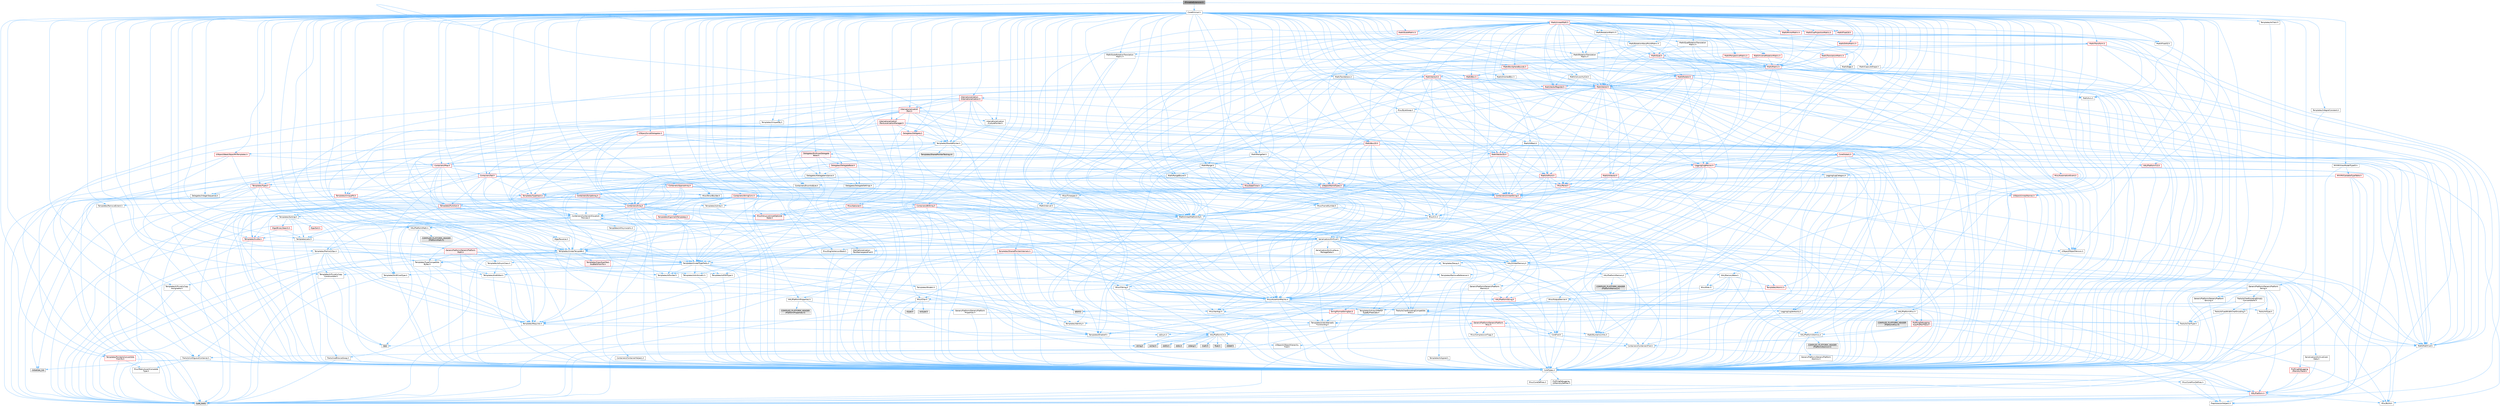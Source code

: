 digraph "IPinnableExtension.h"
{
 // INTERACTIVE_SVG=YES
 // LATEX_PDF_SIZE
  bgcolor="transparent";
  edge [fontname=Helvetica,fontsize=10,labelfontname=Helvetica,labelfontsize=10];
  node [fontname=Helvetica,fontsize=10,shape=box,height=0.2,width=0.4];
  Node1 [id="Node000001",label="IPinnableExtension.h",height=0.2,width=0.4,color="gray40", fillcolor="grey60", style="filled", fontcolor="black",tooltip=" "];
  Node1 -> Node2 [id="edge1_Node000001_Node000002",color="steelblue1",style="solid",tooltip=" "];
  Node2 [id="Node000002",label="CoreMinimal.h",height=0.2,width=0.4,color="grey40", fillcolor="white", style="filled",URL="$d7/d67/CoreMinimal_8h.html",tooltip=" "];
  Node2 -> Node3 [id="edge2_Node000002_Node000003",color="steelblue1",style="solid",tooltip=" "];
  Node3 [id="Node000003",label="CoreTypes.h",height=0.2,width=0.4,color="grey40", fillcolor="white", style="filled",URL="$dc/dec/CoreTypes_8h.html",tooltip=" "];
  Node3 -> Node4 [id="edge3_Node000003_Node000004",color="steelblue1",style="solid",tooltip=" "];
  Node4 [id="Node000004",label="HAL/Platform.h",height=0.2,width=0.4,color="red", fillcolor="#FFF0F0", style="filled",URL="$d9/dd0/Platform_8h.html",tooltip=" "];
  Node4 -> Node5 [id="edge4_Node000004_Node000005",color="steelblue1",style="solid",tooltip=" "];
  Node5 [id="Node000005",label="Misc/Build.h",height=0.2,width=0.4,color="grey40", fillcolor="white", style="filled",URL="$d3/dbb/Build_8h.html",tooltip=" "];
  Node4 -> Node7 [id="edge5_Node000004_Node000007",color="steelblue1",style="solid",tooltip=" "];
  Node7 [id="Node000007",label="type_traits",height=0.2,width=0.4,color="grey60", fillcolor="#E0E0E0", style="filled",tooltip=" "];
  Node4 -> Node8 [id="edge6_Node000004_Node000008",color="steelblue1",style="solid",tooltip=" "];
  Node8 [id="Node000008",label="PreprocessorHelpers.h",height=0.2,width=0.4,color="grey40", fillcolor="white", style="filled",URL="$db/ddb/PreprocessorHelpers_8h.html",tooltip=" "];
  Node3 -> Node14 [id="edge7_Node000003_Node000014",color="steelblue1",style="solid",tooltip=" "];
  Node14 [id="Node000014",label="ProfilingDebugging\l/UMemoryDefines.h",height=0.2,width=0.4,color="grey40", fillcolor="white", style="filled",URL="$d2/da2/UMemoryDefines_8h.html",tooltip=" "];
  Node3 -> Node15 [id="edge8_Node000003_Node000015",color="steelblue1",style="solid",tooltip=" "];
  Node15 [id="Node000015",label="Misc/CoreMiscDefines.h",height=0.2,width=0.4,color="grey40", fillcolor="white", style="filled",URL="$da/d38/CoreMiscDefines_8h.html",tooltip=" "];
  Node15 -> Node4 [id="edge9_Node000015_Node000004",color="steelblue1",style="solid",tooltip=" "];
  Node15 -> Node8 [id="edge10_Node000015_Node000008",color="steelblue1",style="solid",tooltip=" "];
  Node3 -> Node16 [id="edge11_Node000003_Node000016",color="steelblue1",style="solid",tooltip=" "];
  Node16 [id="Node000016",label="Misc/CoreDefines.h",height=0.2,width=0.4,color="grey40", fillcolor="white", style="filled",URL="$d3/dd2/CoreDefines_8h.html",tooltip=" "];
  Node2 -> Node17 [id="edge12_Node000002_Node000017",color="steelblue1",style="solid",tooltip=" "];
  Node17 [id="Node000017",label="CoreFwd.h",height=0.2,width=0.4,color="grey40", fillcolor="white", style="filled",URL="$d1/d1e/CoreFwd_8h.html",tooltip=" "];
  Node17 -> Node3 [id="edge13_Node000017_Node000003",color="steelblue1",style="solid",tooltip=" "];
  Node17 -> Node18 [id="edge14_Node000017_Node000018",color="steelblue1",style="solid",tooltip=" "];
  Node18 [id="Node000018",label="Containers/ContainersFwd.h",height=0.2,width=0.4,color="grey40", fillcolor="white", style="filled",URL="$d4/d0a/ContainersFwd_8h.html",tooltip=" "];
  Node18 -> Node4 [id="edge15_Node000018_Node000004",color="steelblue1",style="solid",tooltip=" "];
  Node18 -> Node3 [id="edge16_Node000018_Node000003",color="steelblue1",style="solid",tooltip=" "];
  Node18 -> Node19 [id="edge17_Node000018_Node000019",color="steelblue1",style="solid",tooltip=" "];
  Node19 [id="Node000019",label="Traits/IsContiguousContainer.h",height=0.2,width=0.4,color="grey40", fillcolor="white", style="filled",URL="$d5/d3c/IsContiguousContainer_8h.html",tooltip=" "];
  Node19 -> Node3 [id="edge18_Node000019_Node000003",color="steelblue1",style="solid",tooltip=" "];
  Node19 -> Node20 [id="edge19_Node000019_Node000020",color="steelblue1",style="solid",tooltip=" "];
  Node20 [id="Node000020",label="Misc/StaticAssertComplete\lType.h",height=0.2,width=0.4,color="grey40", fillcolor="white", style="filled",URL="$d5/d4e/StaticAssertCompleteType_8h.html",tooltip=" "];
  Node19 -> Node21 [id="edge20_Node000019_Node000021",color="steelblue1",style="solid",tooltip=" "];
  Node21 [id="Node000021",label="initializer_list",height=0.2,width=0.4,color="grey60", fillcolor="#E0E0E0", style="filled",tooltip=" "];
  Node17 -> Node22 [id="edge21_Node000017_Node000022",color="steelblue1",style="solid",tooltip=" "];
  Node22 [id="Node000022",label="Math/MathFwd.h",height=0.2,width=0.4,color="grey40", fillcolor="white", style="filled",URL="$d2/d10/MathFwd_8h.html",tooltip=" "];
  Node22 -> Node4 [id="edge22_Node000022_Node000004",color="steelblue1",style="solid",tooltip=" "];
  Node17 -> Node23 [id="edge23_Node000017_Node000023",color="steelblue1",style="solid",tooltip=" "];
  Node23 [id="Node000023",label="UObject/UObjectHierarchy\lFwd.h",height=0.2,width=0.4,color="grey40", fillcolor="white", style="filled",URL="$d3/d13/UObjectHierarchyFwd_8h.html",tooltip=" "];
  Node2 -> Node23 [id="edge24_Node000002_Node000023",color="steelblue1",style="solid",tooltip=" "];
  Node2 -> Node18 [id="edge25_Node000002_Node000018",color="steelblue1",style="solid",tooltip=" "];
  Node2 -> Node24 [id="edge26_Node000002_Node000024",color="steelblue1",style="solid",tooltip=" "];
  Node24 [id="Node000024",label="Misc/VarArgs.h",height=0.2,width=0.4,color="grey40", fillcolor="white", style="filled",URL="$d5/d6f/VarArgs_8h.html",tooltip=" "];
  Node24 -> Node3 [id="edge27_Node000024_Node000003",color="steelblue1",style="solid",tooltip=" "];
  Node2 -> Node25 [id="edge28_Node000002_Node000025",color="steelblue1",style="solid",tooltip=" "];
  Node25 [id="Node000025",label="Logging/LogVerbosity.h",height=0.2,width=0.4,color="grey40", fillcolor="white", style="filled",URL="$d2/d8f/LogVerbosity_8h.html",tooltip=" "];
  Node25 -> Node3 [id="edge29_Node000025_Node000003",color="steelblue1",style="solid",tooltip=" "];
  Node2 -> Node26 [id="edge30_Node000002_Node000026",color="steelblue1",style="solid",tooltip=" "];
  Node26 [id="Node000026",label="Misc/OutputDevice.h",height=0.2,width=0.4,color="grey40", fillcolor="white", style="filled",URL="$d7/d32/OutputDevice_8h.html",tooltip=" "];
  Node26 -> Node17 [id="edge31_Node000026_Node000017",color="steelblue1",style="solid",tooltip=" "];
  Node26 -> Node3 [id="edge32_Node000026_Node000003",color="steelblue1",style="solid",tooltip=" "];
  Node26 -> Node25 [id="edge33_Node000026_Node000025",color="steelblue1",style="solid",tooltip=" "];
  Node26 -> Node24 [id="edge34_Node000026_Node000024",color="steelblue1",style="solid",tooltip=" "];
  Node26 -> Node27 [id="edge35_Node000026_Node000027",color="steelblue1",style="solid",tooltip=" "];
  Node27 [id="Node000027",label="Templates/IsArrayOrRefOf\lTypeByPredicate.h",height=0.2,width=0.4,color="grey40", fillcolor="white", style="filled",URL="$d6/da1/IsArrayOrRefOfTypeByPredicate_8h.html",tooltip=" "];
  Node27 -> Node3 [id="edge36_Node000027_Node000003",color="steelblue1",style="solid",tooltip=" "];
  Node26 -> Node28 [id="edge37_Node000026_Node000028",color="steelblue1",style="solid",tooltip=" "];
  Node28 [id="Node000028",label="Templates/IsValidVariadic\lFunctionArg.h",height=0.2,width=0.4,color="grey40", fillcolor="white", style="filled",URL="$d0/dc8/IsValidVariadicFunctionArg_8h.html",tooltip=" "];
  Node28 -> Node3 [id="edge38_Node000028_Node000003",color="steelblue1",style="solid",tooltip=" "];
  Node28 -> Node29 [id="edge39_Node000028_Node000029",color="steelblue1",style="solid",tooltip=" "];
  Node29 [id="Node000029",label="IsEnum.h",height=0.2,width=0.4,color="grey40", fillcolor="white", style="filled",URL="$d4/de5/IsEnum_8h.html",tooltip=" "];
  Node28 -> Node7 [id="edge40_Node000028_Node000007",color="steelblue1",style="solid",tooltip=" "];
  Node26 -> Node30 [id="edge41_Node000026_Node000030",color="steelblue1",style="solid",tooltip=" "];
  Node30 [id="Node000030",label="Traits/IsCharEncodingCompatible\lWith.h",height=0.2,width=0.4,color="grey40", fillcolor="white", style="filled",URL="$df/dd1/IsCharEncodingCompatibleWith_8h.html",tooltip=" "];
  Node30 -> Node7 [id="edge42_Node000030_Node000007",color="steelblue1",style="solid",tooltip=" "];
  Node30 -> Node31 [id="edge43_Node000030_Node000031",color="steelblue1",style="solid",tooltip=" "];
  Node31 [id="Node000031",label="Traits/IsCharType.h",height=0.2,width=0.4,color="grey40", fillcolor="white", style="filled",URL="$db/d51/IsCharType_8h.html",tooltip=" "];
  Node31 -> Node3 [id="edge44_Node000031_Node000003",color="steelblue1",style="solid",tooltip=" "];
  Node2 -> Node32 [id="edge45_Node000002_Node000032",color="steelblue1",style="solid",tooltip=" "];
  Node32 [id="Node000032",label="HAL/PlatformCrt.h",height=0.2,width=0.4,color="grey40", fillcolor="white", style="filled",URL="$d8/d75/PlatformCrt_8h.html",tooltip=" "];
  Node32 -> Node33 [id="edge46_Node000032_Node000033",color="steelblue1",style="solid",tooltip=" "];
  Node33 [id="Node000033",label="new",height=0.2,width=0.4,color="grey60", fillcolor="#E0E0E0", style="filled",tooltip=" "];
  Node32 -> Node34 [id="edge47_Node000032_Node000034",color="steelblue1",style="solid",tooltip=" "];
  Node34 [id="Node000034",label="wchar.h",height=0.2,width=0.4,color="grey60", fillcolor="#E0E0E0", style="filled",tooltip=" "];
  Node32 -> Node35 [id="edge48_Node000032_Node000035",color="steelblue1",style="solid",tooltip=" "];
  Node35 [id="Node000035",label="stddef.h",height=0.2,width=0.4,color="grey60", fillcolor="#E0E0E0", style="filled",tooltip=" "];
  Node32 -> Node36 [id="edge49_Node000032_Node000036",color="steelblue1",style="solid",tooltip=" "];
  Node36 [id="Node000036",label="stdlib.h",height=0.2,width=0.4,color="grey60", fillcolor="#E0E0E0", style="filled",tooltip=" "];
  Node32 -> Node37 [id="edge50_Node000032_Node000037",color="steelblue1",style="solid",tooltip=" "];
  Node37 [id="Node000037",label="stdio.h",height=0.2,width=0.4,color="grey60", fillcolor="#E0E0E0", style="filled",tooltip=" "];
  Node32 -> Node38 [id="edge51_Node000032_Node000038",color="steelblue1",style="solid",tooltip=" "];
  Node38 [id="Node000038",label="stdarg.h",height=0.2,width=0.4,color="grey60", fillcolor="#E0E0E0", style="filled",tooltip=" "];
  Node32 -> Node39 [id="edge52_Node000032_Node000039",color="steelblue1",style="solid",tooltip=" "];
  Node39 [id="Node000039",label="math.h",height=0.2,width=0.4,color="grey60", fillcolor="#E0E0E0", style="filled",tooltip=" "];
  Node32 -> Node40 [id="edge53_Node000032_Node000040",color="steelblue1",style="solid",tooltip=" "];
  Node40 [id="Node000040",label="float.h",height=0.2,width=0.4,color="grey60", fillcolor="#E0E0E0", style="filled",tooltip=" "];
  Node32 -> Node41 [id="edge54_Node000032_Node000041",color="steelblue1",style="solid",tooltip=" "];
  Node41 [id="Node000041",label="string.h",height=0.2,width=0.4,color="grey60", fillcolor="#E0E0E0", style="filled",tooltip=" "];
  Node2 -> Node42 [id="edge55_Node000002_Node000042",color="steelblue1",style="solid",tooltip=" "];
  Node42 [id="Node000042",label="HAL/PlatformMisc.h",height=0.2,width=0.4,color="grey40", fillcolor="white", style="filled",URL="$d0/df5/PlatformMisc_8h.html",tooltip=" "];
  Node42 -> Node3 [id="edge56_Node000042_Node000003",color="steelblue1",style="solid",tooltip=" "];
  Node42 -> Node43 [id="edge57_Node000042_Node000043",color="steelblue1",style="solid",tooltip=" "];
  Node43 [id="Node000043",label="GenericPlatform/GenericPlatform\lMisc.h",height=0.2,width=0.4,color="red", fillcolor="#FFF0F0", style="filled",URL="$db/d9a/GenericPlatformMisc_8h.html",tooltip=" "];
  Node43 -> Node17 [id="edge58_Node000043_Node000017",color="steelblue1",style="solid",tooltip=" "];
  Node43 -> Node3 [id="edge59_Node000043_Node000003",color="steelblue1",style="solid",tooltip=" "];
  Node43 -> Node32 [id="edge60_Node000043_Node000032",color="steelblue1",style="solid",tooltip=" "];
  Node43 -> Node47 [id="edge61_Node000043_Node000047",color="steelblue1",style="solid",tooltip=" "];
  Node47 [id="Node000047",label="Math/NumericLimits.h",height=0.2,width=0.4,color="grey40", fillcolor="white", style="filled",URL="$df/d1b/NumericLimits_8h.html",tooltip=" "];
  Node47 -> Node3 [id="edge62_Node000047_Node000003",color="steelblue1",style="solid",tooltip=" "];
  Node43 -> Node48 [id="edge63_Node000043_Node000048",color="steelblue1",style="solid",tooltip=" "];
  Node48 [id="Node000048",label="Misc/CompressionFlags.h",height=0.2,width=0.4,color="grey40", fillcolor="white", style="filled",URL="$d9/d76/CompressionFlags_8h.html",tooltip=" "];
  Node42 -> Node52 [id="edge64_Node000042_Node000052",color="steelblue1",style="solid",tooltip=" "];
  Node52 [id="Node000052",label="COMPILED_PLATFORM_HEADER\l(PlatformMisc.h)",height=0.2,width=0.4,color="grey60", fillcolor="#E0E0E0", style="filled",tooltip=" "];
  Node42 -> Node53 [id="edge65_Node000042_Node000053",color="steelblue1",style="solid",tooltip=" "];
  Node53 [id="Node000053",label="ProfilingDebugging\l/CpuProfilerTrace.h",height=0.2,width=0.4,color="red", fillcolor="#FFF0F0", style="filled",URL="$da/dcb/CpuProfilerTrace_8h.html",tooltip=" "];
  Node53 -> Node3 [id="edge66_Node000053_Node000003",color="steelblue1",style="solid",tooltip=" "];
  Node53 -> Node18 [id="edge67_Node000053_Node000018",color="steelblue1",style="solid",tooltip=" "];
  Node53 -> Node54 [id="edge68_Node000053_Node000054",color="steelblue1",style="solid",tooltip=" "];
  Node54 [id="Node000054",label="HAL/PlatformAtomics.h",height=0.2,width=0.4,color="grey40", fillcolor="white", style="filled",URL="$d3/d36/PlatformAtomics_8h.html",tooltip=" "];
  Node54 -> Node3 [id="edge69_Node000054_Node000003",color="steelblue1",style="solid",tooltip=" "];
  Node54 -> Node55 [id="edge70_Node000054_Node000055",color="steelblue1",style="solid",tooltip=" "];
  Node55 [id="Node000055",label="GenericPlatform/GenericPlatform\lAtomics.h",height=0.2,width=0.4,color="grey40", fillcolor="white", style="filled",URL="$da/d72/GenericPlatformAtomics_8h.html",tooltip=" "];
  Node55 -> Node3 [id="edge71_Node000055_Node000003",color="steelblue1",style="solid",tooltip=" "];
  Node54 -> Node56 [id="edge72_Node000054_Node000056",color="steelblue1",style="solid",tooltip=" "];
  Node56 [id="Node000056",label="COMPILED_PLATFORM_HEADER\l(PlatformAtomics.h)",height=0.2,width=0.4,color="grey60", fillcolor="#E0E0E0", style="filled",tooltip=" "];
  Node53 -> Node8 [id="edge73_Node000053_Node000008",color="steelblue1",style="solid",tooltip=" "];
  Node53 -> Node5 [id="edge74_Node000053_Node000005",color="steelblue1",style="solid",tooltip=" "];
  Node2 -> Node61 [id="edge75_Node000002_Node000061",color="steelblue1",style="solid",tooltip=" "];
  Node61 [id="Node000061",label="Misc/AssertionMacros.h",height=0.2,width=0.4,color="grey40", fillcolor="white", style="filled",URL="$d0/dfa/AssertionMacros_8h.html",tooltip=" "];
  Node61 -> Node3 [id="edge76_Node000061_Node000003",color="steelblue1",style="solid",tooltip=" "];
  Node61 -> Node4 [id="edge77_Node000061_Node000004",color="steelblue1",style="solid",tooltip=" "];
  Node61 -> Node42 [id="edge78_Node000061_Node000042",color="steelblue1",style="solid",tooltip=" "];
  Node61 -> Node8 [id="edge79_Node000061_Node000008",color="steelblue1",style="solid",tooltip=" "];
  Node61 -> Node62 [id="edge80_Node000061_Node000062",color="steelblue1",style="solid",tooltip=" "];
  Node62 [id="Node000062",label="Templates/EnableIf.h",height=0.2,width=0.4,color="grey40", fillcolor="white", style="filled",URL="$d7/d60/EnableIf_8h.html",tooltip=" "];
  Node62 -> Node3 [id="edge81_Node000062_Node000003",color="steelblue1",style="solid",tooltip=" "];
  Node61 -> Node27 [id="edge82_Node000061_Node000027",color="steelblue1",style="solid",tooltip=" "];
  Node61 -> Node28 [id="edge83_Node000061_Node000028",color="steelblue1",style="solid",tooltip=" "];
  Node61 -> Node30 [id="edge84_Node000061_Node000030",color="steelblue1",style="solid",tooltip=" "];
  Node61 -> Node24 [id="edge85_Node000061_Node000024",color="steelblue1",style="solid",tooltip=" "];
  Node61 -> Node63 [id="edge86_Node000061_Node000063",color="steelblue1",style="solid",tooltip=" "];
  Node63 [id="Node000063",label="String/FormatStringSan.h",height=0.2,width=0.4,color="red", fillcolor="#FFF0F0", style="filled",URL="$d3/d8b/FormatStringSan_8h.html",tooltip=" "];
  Node63 -> Node7 [id="edge87_Node000063_Node000007",color="steelblue1",style="solid",tooltip=" "];
  Node63 -> Node3 [id="edge88_Node000063_Node000003",color="steelblue1",style="solid",tooltip=" "];
  Node63 -> Node64 [id="edge89_Node000063_Node000064",color="steelblue1",style="solid",tooltip=" "];
  Node64 [id="Node000064",label="Templates/Requires.h",height=0.2,width=0.4,color="grey40", fillcolor="white", style="filled",URL="$dc/d96/Requires_8h.html",tooltip=" "];
  Node64 -> Node62 [id="edge90_Node000064_Node000062",color="steelblue1",style="solid",tooltip=" "];
  Node64 -> Node7 [id="edge91_Node000064_Node000007",color="steelblue1",style="solid",tooltip=" "];
  Node63 -> Node65 [id="edge92_Node000063_Node000065",color="steelblue1",style="solid",tooltip=" "];
  Node65 [id="Node000065",label="Templates/Identity.h",height=0.2,width=0.4,color="grey40", fillcolor="white", style="filled",URL="$d0/dd5/Identity_8h.html",tooltip=" "];
  Node63 -> Node28 [id="edge93_Node000063_Node000028",color="steelblue1",style="solid",tooltip=" "];
  Node63 -> Node31 [id="edge94_Node000063_Node000031",color="steelblue1",style="solid",tooltip=" "];
  Node63 -> Node18 [id="edge95_Node000063_Node000018",color="steelblue1",style="solid",tooltip=" "];
  Node61 -> Node69 [id="edge96_Node000061_Node000069",color="steelblue1",style="solid",tooltip=" "];
  Node69 [id="Node000069",label="atomic",height=0.2,width=0.4,color="grey60", fillcolor="#E0E0E0", style="filled",tooltip=" "];
  Node2 -> Node70 [id="edge97_Node000002_Node000070",color="steelblue1",style="solid",tooltip=" "];
  Node70 [id="Node000070",label="Templates/IsPointer.h",height=0.2,width=0.4,color="grey40", fillcolor="white", style="filled",URL="$d7/d05/IsPointer_8h.html",tooltip=" "];
  Node70 -> Node3 [id="edge98_Node000070_Node000003",color="steelblue1",style="solid",tooltip=" "];
  Node2 -> Node71 [id="edge99_Node000002_Node000071",color="steelblue1",style="solid",tooltip=" "];
  Node71 [id="Node000071",label="HAL/PlatformMemory.h",height=0.2,width=0.4,color="grey40", fillcolor="white", style="filled",URL="$de/d68/PlatformMemory_8h.html",tooltip=" "];
  Node71 -> Node3 [id="edge100_Node000071_Node000003",color="steelblue1",style="solid",tooltip=" "];
  Node71 -> Node72 [id="edge101_Node000071_Node000072",color="steelblue1",style="solid",tooltip=" "];
  Node72 [id="Node000072",label="GenericPlatform/GenericPlatform\lMemory.h",height=0.2,width=0.4,color="grey40", fillcolor="white", style="filled",URL="$dd/d22/GenericPlatformMemory_8h.html",tooltip=" "];
  Node72 -> Node17 [id="edge102_Node000072_Node000017",color="steelblue1",style="solid",tooltip=" "];
  Node72 -> Node3 [id="edge103_Node000072_Node000003",color="steelblue1",style="solid",tooltip=" "];
  Node72 -> Node73 [id="edge104_Node000072_Node000073",color="steelblue1",style="solid",tooltip=" "];
  Node73 [id="Node000073",label="HAL/PlatformString.h",height=0.2,width=0.4,color="red", fillcolor="#FFF0F0", style="filled",URL="$db/db5/PlatformString_8h.html",tooltip=" "];
  Node73 -> Node3 [id="edge105_Node000073_Node000003",color="steelblue1",style="solid",tooltip=" "];
  Node72 -> Node41 [id="edge106_Node000072_Node000041",color="steelblue1",style="solid",tooltip=" "];
  Node72 -> Node34 [id="edge107_Node000072_Node000034",color="steelblue1",style="solid",tooltip=" "];
  Node71 -> Node75 [id="edge108_Node000071_Node000075",color="steelblue1",style="solid",tooltip=" "];
  Node75 [id="Node000075",label="COMPILED_PLATFORM_HEADER\l(PlatformMemory.h)",height=0.2,width=0.4,color="grey60", fillcolor="#E0E0E0", style="filled",tooltip=" "];
  Node2 -> Node54 [id="edge109_Node000002_Node000054",color="steelblue1",style="solid",tooltip=" "];
  Node2 -> Node76 [id="edge110_Node000002_Node000076",color="steelblue1",style="solid",tooltip=" "];
  Node76 [id="Node000076",label="Misc/Exec.h",height=0.2,width=0.4,color="grey40", fillcolor="white", style="filled",URL="$de/ddb/Exec_8h.html",tooltip=" "];
  Node76 -> Node3 [id="edge111_Node000076_Node000003",color="steelblue1",style="solid",tooltip=" "];
  Node76 -> Node61 [id="edge112_Node000076_Node000061",color="steelblue1",style="solid",tooltip=" "];
  Node2 -> Node77 [id="edge113_Node000002_Node000077",color="steelblue1",style="solid",tooltip=" "];
  Node77 [id="Node000077",label="HAL/MemoryBase.h",height=0.2,width=0.4,color="grey40", fillcolor="white", style="filled",URL="$d6/d9f/MemoryBase_8h.html",tooltip=" "];
  Node77 -> Node3 [id="edge114_Node000077_Node000003",color="steelblue1",style="solid",tooltip=" "];
  Node77 -> Node54 [id="edge115_Node000077_Node000054",color="steelblue1",style="solid",tooltip=" "];
  Node77 -> Node32 [id="edge116_Node000077_Node000032",color="steelblue1",style="solid",tooltip=" "];
  Node77 -> Node76 [id="edge117_Node000077_Node000076",color="steelblue1",style="solid",tooltip=" "];
  Node77 -> Node26 [id="edge118_Node000077_Node000026",color="steelblue1",style="solid",tooltip=" "];
  Node77 -> Node78 [id="edge119_Node000077_Node000078",color="steelblue1",style="solid",tooltip=" "];
  Node78 [id="Node000078",label="Templates/Atomic.h",height=0.2,width=0.4,color="red", fillcolor="#FFF0F0", style="filled",URL="$d3/d91/Atomic_8h.html",tooltip=" "];
  Node78 -> Node86 [id="edge120_Node000078_Node000086",color="steelblue1",style="solid",tooltip=" "];
  Node86 [id="Node000086",label="Traits/IntType.h",height=0.2,width=0.4,color="grey40", fillcolor="white", style="filled",URL="$d7/deb/IntType_8h.html",tooltip=" "];
  Node86 -> Node4 [id="edge121_Node000086_Node000004",color="steelblue1",style="solid",tooltip=" "];
  Node78 -> Node69 [id="edge122_Node000078_Node000069",color="steelblue1",style="solid",tooltip=" "];
  Node2 -> Node87 [id="edge123_Node000002_Node000087",color="steelblue1",style="solid",tooltip=" "];
  Node87 [id="Node000087",label="HAL/UnrealMemory.h",height=0.2,width=0.4,color="grey40", fillcolor="white", style="filled",URL="$d9/d96/UnrealMemory_8h.html",tooltip=" "];
  Node87 -> Node3 [id="edge124_Node000087_Node000003",color="steelblue1",style="solid",tooltip=" "];
  Node87 -> Node72 [id="edge125_Node000087_Node000072",color="steelblue1",style="solid",tooltip=" "];
  Node87 -> Node77 [id="edge126_Node000087_Node000077",color="steelblue1",style="solid",tooltip=" "];
  Node87 -> Node71 [id="edge127_Node000087_Node000071",color="steelblue1",style="solid",tooltip=" "];
  Node87 -> Node88 [id="edge128_Node000087_Node000088",color="steelblue1",style="solid",tooltip=" "];
  Node88 [id="Node000088",label="ProfilingDebugging\l/MemoryTrace.h",height=0.2,width=0.4,color="red", fillcolor="#FFF0F0", style="filled",URL="$da/dd7/MemoryTrace_8h.html",tooltip=" "];
  Node88 -> Node4 [id="edge129_Node000088_Node000004",color="steelblue1",style="solid",tooltip=" "];
  Node87 -> Node70 [id="edge130_Node000087_Node000070",color="steelblue1",style="solid",tooltip=" "];
  Node2 -> Node89 [id="edge131_Node000002_Node000089",color="steelblue1",style="solid",tooltip=" "];
  Node89 [id="Node000089",label="Templates/IsArithmetic.h",height=0.2,width=0.4,color="grey40", fillcolor="white", style="filled",URL="$d2/d5d/IsArithmetic_8h.html",tooltip=" "];
  Node89 -> Node3 [id="edge132_Node000089_Node000003",color="steelblue1",style="solid",tooltip=" "];
  Node2 -> Node83 [id="edge133_Node000002_Node000083",color="steelblue1",style="solid",tooltip=" "];
  Node83 [id="Node000083",label="Templates/AndOrNot.h",height=0.2,width=0.4,color="grey40", fillcolor="white", style="filled",URL="$db/d0a/AndOrNot_8h.html",tooltip=" "];
  Node83 -> Node3 [id="edge134_Node000083_Node000003",color="steelblue1",style="solid",tooltip=" "];
  Node2 -> Node90 [id="edge135_Node000002_Node000090",color="steelblue1",style="solid",tooltip=" "];
  Node90 [id="Node000090",label="Templates/IsPODType.h",height=0.2,width=0.4,color="grey40", fillcolor="white", style="filled",URL="$d7/db1/IsPODType_8h.html",tooltip=" "];
  Node90 -> Node3 [id="edge136_Node000090_Node000003",color="steelblue1",style="solid",tooltip=" "];
  Node2 -> Node91 [id="edge137_Node000002_Node000091",color="steelblue1",style="solid",tooltip=" "];
  Node91 [id="Node000091",label="Templates/IsUECoreType.h",height=0.2,width=0.4,color="grey40", fillcolor="white", style="filled",URL="$d1/db8/IsUECoreType_8h.html",tooltip=" "];
  Node91 -> Node3 [id="edge138_Node000091_Node000003",color="steelblue1",style="solid",tooltip=" "];
  Node91 -> Node7 [id="edge139_Node000091_Node000007",color="steelblue1",style="solid",tooltip=" "];
  Node2 -> Node84 [id="edge140_Node000002_Node000084",color="steelblue1",style="solid",tooltip=" "];
  Node84 [id="Node000084",label="Templates/IsTriviallyCopy\lConstructible.h",height=0.2,width=0.4,color="grey40", fillcolor="white", style="filled",URL="$d3/d78/IsTriviallyCopyConstructible_8h.html",tooltip=" "];
  Node84 -> Node3 [id="edge141_Node000084_Node000003",color="steelblue1",style="solid",tooltip=" "];
  Node84 -> Node7 [id="edge142_Node000084_Node000007",color="steelblue1",style="solid",tooltip=" "];
  Node2 -> Node92 [id="edge143_Node000002_Node000092",color="steelblue1",style="solid",tooltip=" "];
  Node92 [id="Node000092",label="Templates/UnrealTypeTraits.h",height=0.2,width=0.4,color="grey40", fillcolor="white", style="filled",URL="$d2/d2d/UnrealTypeTraits_8h.html",tooltip=" "];
  Node92 -> Node3 [id="edge144_Node000092_Node000003",color="steelblue1",style="solid",tooltip=" "];
  Node92 -> Node70 [id="edge145_Node000092_Node000070",color="steelblue1",style="solid",tooltip=" "];
  Node92 -> Node61 [id="edge146_Node000092_Node000061",color="steelblue1",style="solid",tooltip=" "];
  Node92 -> Node83 [id="edge147_Node000092_Node000083",color="steelblue1",style="solid",tooltip=" "];
  Node92 -> Node62 [id="edge148_Node000092_Node000062",color="steelblue1",style="solid",tooltip=" "];
  Node92 -> Node89 [id="edge149_Node000092_Node000089",color="steelblue1",style="solid",tooltip=" "];
  Node92 -> Node29 [id="edge150_Node000092_Node000029",color="steelblue1",style="solid",tooltip=" "];
  Node92 -> Node93 [id="edge151_Node000092_Node000093",color="steelblue1",style="solid",tooltip=" "];
  Node93 [id="Node000093",label="Templates/Models.h",height=0.2,width=0.4,color="grey40", fillcolor="white", style="filled",URL="$d3/d0c/Models_8h.html",tooltip=" "];
  Node93 -> Node65 [id="edge152_Node000093_Node000065",color="steelblue1",style="solid",tooltip=" "];
  Node92 -> Node90 [id="edge153_Node000092_Node000090",color="steelblue1",style="solid",tooltip=" "];
  Node92 -> Node91 [id="edge154_Node000092_Node000091",color="steelblue1",style="solid",tooltip=" "];
  Node92 -> Node84 [id="edge155_Node000092_Node000084",color="steelblue1",style="solid",tooltip=" "];
  Node2 -> Node62 [id="edge156_Node000002_Node000062",color="steelblue1",style="solid",tooltip=" "];
  Node2 -> Node94 [id="edge157_Node000002_Node000094",color="steelblue1",style="solid",tooltip=" "];
  Node94 [id="Node000094",label="Templates/RemoveReference.h",height=0.2,width=0.4,color="grey40", fillcolor="white", style="filled",URL="$da/dbe/RemoveReference_8h.html",tooltip=" "];
  Node94 -> Node3 [id="edge158_Node000094_Node000003",color="steelblue1",style="solid",tooltip=" "];
  Node2 -> Node95 [id="edge159_Node000002_Node000095",color="steelblue1",style="solid",tooltip=" "];
  Node95 [id="Node000095",label="Templates/IntegralConstant.h",height=0.2,width=0.4,color="grey40", fillcolor="white", style="filled",URL="$db/d1b/IntegralConstant_8h.html",tooltip=" "];
  Node95 -> Node3 [id="edge160_Node000095_Node000003",color="steelblue1",style="solid",tooltip=" "];
  Node2 -> Node96 [id="edge161_Node000002_Node000096",color="steelblue1",style="solid",tooltip=" "];
  Node96 [id="Node000096",label="Templates/IsClass.h",height=0.2,width=0.4,color="grey40", fillcolor="white", style="filled",URL="$db/dcb/IsClass_8h.html",tooltip=" "];
  Node96 -> Node3 [id="edge162_Node000096_Node000003",color="steelblue1",style="solid",tooltip=" "];
  Node2 -> Node97 [id="edge163_Node000002_Node000097",color="steelblue1",style="solid",tooltip=" "];
  Node97 [id="Node000097",label="Templates/TypeCompatible\lBytes.h",height=0.2,width=0.4,color="grey40", fillcolor="white", style="filled",URL="$df/d0a/TypeCompatibleBytes_8h.html",tooltip=" "];
  Node97 -> Node3 [id="edge164_Node000097_Node000003",color="steelblue1",style="solid",tooltip=" "];
  Node97 -> Node41 [id="edge165_Node000097_Node000041",color="steelblue1",style="solid",tooltip=" "];
  Node97 -> Node33 [id="edge166_Node000097_Node000033",color="steelblue1",style="solid",tooltip=" "];
  Node97 -> Node7 [id="edge167_Node000097_Node000007",color="steelblue1",style="solid",tooltip=" "];
  Node2 -> Node19 [id="edge168_Node000002_Node000019",color="steelblue1",style="solid",tooltip=" "];
  Node2 -> Node98 [id="edge169_Node000002_Node000098",color="steelblue1",style="solid",tooltip=" "];
  Node98 [id="Node000098",label="Templates/UnrealTemplate.h",height=0.2,width=0.4,color="grey40", fillcolor="white", style="filled",URL="$d4/d24/UnrealTemplate_8h.html",tooltip=" "];
  Node98 -> Node3 [id="edge170_Node000098_Node000003",color="steelblue1",style="solid",tooltip=" "];
  Node98 -> Node70 [id="edge171_Node000098_Node000070",color="steelblue1",style="solid",tooltip=" "];
  Node98 -> Node87 [id="edge172_Node000098_Node000087",color="steelblue1",style="solid",tooltip=" "];
  Node98 -> Node99 [id="edge173_Node000098_Node000099",color="steelblue1",style="solid",tooltip=" "];
  Node99 [id="Node000099",label="Templates/CopyQualifiers\lAndRefsFromTo.h",height=0.2,width=0.4,color="red", fillcolor="#FFF0F0", style="filled",URL="$d3/db3/CopyQualifiersAndRefsFromTo_8h.html",tooltip=" "];
  Node98 -> Node92 [id="edge174_Node000098_Node000092",color="steelblue1",style="solid",tooltip=" "];
  Node98 -> Node94 [id="edge175_Node000098_Node000094",color="steelblue1",style="solid",tooltip=" "];
  Node98 -> Node64 [id="edge176_Node000098_Node000064",color="steelblue1",style="solid",tooltip=" "];
  Node98 -> Node97 [id="edge177_Node000098_Node000097",color="steelblue1",style="solid",tooltip=" "];
  Node98 -> Node65 [id="edge178_Node000098_Node000065",color="steelblue1",style="solid",tooltip=" "];
  Node98 -> Node19 [id="edge179_Node000098_Node000019",color="steelblue1",style="solid",tooltip=" "];
  Node98 -> Node101 [id="edge180_Node000098_Node000101",color="steelblue1",style="solid",tooltip=" "];
  Node101 [id="Node000101",label="Traits/UseBitwiseSwap.h",height=0.2,width=0.4,color="grey40", fillcolor="white", style="filled",URL="$db/df3/UseBitwiseSwap_8h.html",tooltip=" "];
  Node101 -> Node3 [id="edge181_Node000101_Node000003",color="steelblue1",style="solid",tooltip=" "];
  Node101 -> Node7 [id="edge182_Node000101_Node000007",color="steelblue1",style="solid",tooltip=" "];
  Node98 -> Node7 [id="edge183_Node000098_Node000007",color="steelblue1",style="solid",tooltip=" "];
  Node2 -> Node47 [id="edge184_Node000002_Node000047",color="steelblue1",style="solid",tooltip=" "];
  Node2 -> Node102 [id="edge185_Node000002_Node000102",color="steelblue1",style="solid",tooltip=" "];
  Node102 [id="Node000102",label="HAL/PlatformMath.h",height=0.2,width=0.4,color="grey40", fillcolor="white", style="filled",URL="$dc/d53/PlatformMath_8h.html",tooltip=" "];
  Node102 -> Node3 [id="edge186_Node000102_Node000003",color="steelblue1",style="solid",tooltip=" "];
  Node102 -> Node103 [id="edge187_Node000102_Node000103",color="steelblue1",style="solid",tooltip=" "];
  Node103 [id="Node000103",label="GenericPlatform/GenericPlatform\lMath.h",height=0.2,width=0.4,color="red", fillcolor="#FFF0F0", style="filled",URL="$d5/d79/GenericPlatformMath_8h.html",tooltip=" "];
  Node103 -> Node3 [id="edge188_Node000103_Node000003",color="steelblue1",style="solid",tooltip=" "];
  Node103 -> Node18 [id="edge189_Node000103_Node000018",color="steelblue1",style="solid",tooltip=" "];
  Node103 -> Node32 [id="edge190_Node000103_Node000032",color="steelblue1",style="solid",tooltip=" "];
  Node103 -> Node83 [id="edge191_Node000103_Node000083",color="steelblue1",style="solid",tooltip=" "];
  Node103 -> Node104 [id="edge192_Node000103_Node000104",color="steelblue1",style="solid",tooltip=" "];
  Node104 [id="Node000104",label="Templates/Decay.h",height=0.2,width=0.4,color="grey40", fillcolor="white", style="filled",URL="$dd/d0f/Decay_8h.html",tooltip=" "];
  Node104 -> Node3 [id="edge193_Node000104_Node000003",color="steelblue1",style="solid",tooltip=" "];
  Node104 -> Node94 [id="edge194_Node000104_Node000094",color="steelblue1",style="solid",tooltip=" "];
  Node104 -> Node7 [id="edge195_Node000104_Node000007",color="steelblue1",style="solid",tooltip=" "];
  Node103 -> Node92 [id="edge196_Node000103_Node000092",color="steelblue1",style="solid",tooltip=" "];
  Node103 -> Node64 [id="edge197_Node000103_Node000064",color="steelblue1",style="solid",tooltip=" "];
  Node103 -> Node97 [id="edge198_Node000103_Node000097",color="steelblue1",style="solid",tooltip=" "];
  Node103 -> Node7 [id="edge199_Node000103_Node000007",color="steelblue1",style="solid",tooltip=" "];
  Node102 -> Node109 [id="edge200_Node000102_Node000109",color="steelblue1",style="solid",tooltip=" "];
  Node109 [id="Node000109",label="COMPILED_PLATFORM_HEADER\l(PlatformMath.h)",height=0.2,width=0.4,color="grey60", fillcolor="#E0E0E0", style="filled",tooltip=" "];
  Node2 -> Node85 [id="edge201_Node000002_Node000085",color="steelblue1",style="solid",tooltip=" "];
  Node85 [id="Node000085",label="Templates/IsTriviallyCopy\lAssignable.h",height=0.2,width=0.4,color="grey40", fillcolor="white", style="filled",URL="$d2/df2/IsTriviallyCopyAssignable_8h.html",tooltip=" "];
  Node85 -> Node3 [id="edge202_Node000085_Node000003",color="steelblue1",style="solid",tooltip=" "];
  Node85 -> Node7 [id="edge203_Node000085_Node000007",color="steelblue1",style="solid",tooltip=" "];
  Node2 -> Node110 [id="edge204_Node000002_Node000110",color="steelblue1",style="solid",tooltip=" "];
  Node110 [id="Node000110",label="Templates/MemoryOps.h",height=0.2,width=0.4,color="grey40", fillcolor="white", style="filled",URL="$db/dea/MemoryOps_8h.html",tooltip=" "];
  Node110 -> Node3 [id="edge205_Node000110_Node000003",color="steelblue1",style="solid",tooltip=" "];
  Node110 -> Node87 [id="edge206_Node000110_Node000087",color="steelblue1",style="solid",tooltip=" "];
  Node110 -> Node85 [id="edge207_Node000110_Node000085",color="steelblue1",style="solid",tooltip=" "];
  Node110 -> Node84 [id="edge208_Node000110_Node000084",color="steelblue1",style="solid",tooltip=" "];
  Node110 -> Node64 [id="edge209_Node000110_Node000064",color="steelblue1",style="solid",tooltip=" "];
  Node110 -> Node92 [id="edge210_Node000110_Node000092",color="steelblue1",style="solid",tooltip=" "];
  Node110 -> Node101 [id="edge211_Node000110_Node000101",color="steelblue1",style="solid",tooltip=" "];
  Node110 -> Node33 [id="edge212_Node000110_Node000033",color="steelblue1",style="solid",tooltip=" "];
  Node110 -> Node7 [id="edge213_Node000110_Node000007",color="steelblue1",style="solid",tooltip=" "];
  Node2 -> Node111 [id="edge214_Node000002_Node000111",color="steelblue1",style="solid",tooltip=" "];
  Node111 [id="Node000111",label="Containers/ContainerAllocation\lPolicies.h",height=0.2,width=0.4,color="grey40", fillcolor="white", style="filled",URL="$d7/dff/ContainerAllocationPolicies_8h.html",tooltip=" "];
  Node111 -> Node3 [id="edge215_Node000111_Node000003",color="steelblue1",style="solid",tooltip=" "];
  Node111 -> Node112 [id="edge216_Node000111_Node000112",color="steelblue1",style="solid",tooltip=" "];
  Node112 [id="Node000112",label="Containers/ContainerHelpers.h",height=0.2,width=0.4,color="grey40", fillcolor="white", style="filled",URL="$d7/d33/ContainerHelpers_8h.html",tooltip=" "];
  Node112 -> Node3 [id="edge217_Node000112_Node000003",color="steelblue1",style="solid",tooltip=" "];
  Node111 -> Node111 [id="edge218_Node000111_Node000111",color="steelblue1",style="solid",tooltip=" "];
  Node111 -> Node102 [id="edge219_Node000111_Node000102",color="steelblue1",style="solid",tooltip=" "];
  Node111 -> Node87 [id="edge220_Node000111_Node000087",color="steelblue1",style="solid",tooltip=" "];
  Node111 -> Node47 [id="edge221_Node000111_Node000047",color="steelblue1",style="solid",tooltip=" "];
  Node111 -> Node61 [id="edge222_Node000111_Node000061",color="steelblue1",style="solid",tooltip=" "];
  Node111 -> Node113 [id="edge223_Node000111_Node000113",color="steelblue1",style="solid",tooltip=" "];
  Node113 [id="Node000113",label="Templates/IsPolymorphic.h",height=0.2,width=0.4,color="grey40", fillcolor="white", style="filled",URL="$dc/d20/IsPolymorphic_8h.html",tooltip=" "];
  Node111 -> Node110 [id="edge224_Node000111_Node000110",color="steelblue1",style="solid",tooltip=" "];
  Node111 -> Node97 [id="edge225_Node000111_Node000097",color="steelblue1",style="solid",tooltip=" "];
  Node111 -> Node7 [id="edge226_Node000111_Node000007",color="steelblue1",style="solid",tooltip=" "];
  Node2 -> Node114 [id="edge227_Node000002_Node000114",color="steelblue1",style="solid",tooltip=" "];
  Node114 [id="Node000114",label="Templates/IsEnumClass.h",height=0.2,width=0.4,color="grey40", fillcolor="white", style="filled",URL="$d7/d15/IsEnumClass_8h.html",tooltip=" "];
  Node114 -> Node3 [id="edge228_Node000114_Node000003",color="steelblue1",style="solid",tooltip=" "];
  Node114 -> Node83 [id="edge229_Node000114_Node000083",color="steelblue1",style="solid",tooltip=" "];
  Node2 -> Node115 [id="edge230_Node000002_Node000115",color="steelblue1",style="solid",tooltip=" "];
  Node115 [id="Node000115",label="HAL/PlatformProperties.h",height=0.2,width=0.4,color="grey40", fillcolor="white", style="filled",URL="$d9/db0/PlatformProperties_8h.html",tooltip=" "];
  Node115 -> Node3 [id="edge231_Node000115_Node000003",color="steelblue1",style="solid",tooltip=" "];
  Node115 -> Node116 [id="edge232_Node000115_Node000116",color="steelblue1",style="solid",tooltip=" "];
  Node116 [id="Node000116",label="GenericPlatform/GenericPlatform\lProperties.h",height=0.2,width=0.4,color="grey40", fillcolor="white", style="filled",URL="$d2/dcd/GenericPlatformProperties_8h.html",tooltip=" "];
  Node116 -> Node3 [id="edge233_Node000116_Node000003",color="steelblue1",style="solid",tooltip=" "];
  Node116 -> Node43 [id="edge234_Node000116_Node000043",color="steelblue1",style="solid",tooltip=" "];
  Node115 -> Node117 [id="edge235_Node000115_Node000117",color="steelblue1",style="solid",tooltip=" "];
  Node117 [id="Node000117",label="COMPILED_PLATFORM_HEADER\l(PlatformProperties.h)",height=0.2,width=0.4,color="grey60", fillcolor="#E0E0E0", style="filled",tooltip=" "];
  Node2 -> Node118 [id="edge236_Node000002_Node000118",color="steelblue1",style="solid",tooltip=" "];
  Node118 [id="Node000118",label="Misc/EngineVersionBase.h",height=0.2,width=0.4,color="grey40", fillcolor="white", style="filled",URL="$d5/d2b/EngineVersionBase_8h.html",tooltip=" "];
  Node118 -> Node3 [id="edge237_Node000118_Node000003",color="steelblue1",style="solid",tooltip=" "];
  Node2 -> Node119 [id="edge238_Node000002_Node000119",color="steelblue1",style="solid",tooltip=" "];
  Node119 [id="Node000119",label="Internationalization\l/TextNamespaceFwd.h",height=0.2,width=0.4,color="grey40", fillcolor="white", style="filled",URL="$d8/d97/TextNamespaceFwd_8h.html",tooltip=" "];
  Node119 -> Node3 [id="edge239_Node000119_Node000003",color="steelblue1",style="solid",tooltip=" "];
  Node2 -> Node120 [id="edge240_Node000002_Node000120",color="steelblue1",style="solid",tooltip=" "];
  Node120 [id="Node000120",label="Serialization/Archive.h",height=0.2,width=0.4,color="grey40", fillcolor="white", style="filled",URL="$d7/d3b/Archive_8h.html",tooltip=" "];
  Node120 -> Node17 [id="edge241_Node000120_Node000017",color="steelblue1",style="solid",tooltip=" "];
  Node120 -> Node3 [id="edge242_Node000120_Node000003",color="steelblue1",style="solid",tooltip=" "];
  Node120 -> Node115 [id="edge243_Node000120_Node000115",color="steelblue1",style="solid",tooltip=" "];
  Node120 -> Node119 [id="edge244_Node000120_Node000119",color="steelblue1",style="solid",tooltip=" "];
  Node120 -> Node22 [id="edge245_Node000120_Node000022",color="steelblue1",style="solid",tooltip=" "];
  Node120 -> Node61 [id="edge246_Node000120_Node000061",color="steelblue1",style="solid",tooltip=" "];
  Node120 -> Node5 [id="edge247_Node000120_Node000005",color="steelblue1",style="solid",tooltip=" "];
  Node120 -> Node48 [id="edge248_Node000120_Node000048",color="steelblue1",style="solid",tooltip=" "];
  Node120 -> Node118 [id="edge249_Node000120_Node000118",color="steelblue1",style="solid",tooltip=" "];
  Node120 -> Node24 [id="edge250_Node000120_Node000024",color="steelblue1",style="solid",tooltip=" "];
  Node120 -> Node121 [id="edge251_Node000120_Node000121",color="steelblue1",style="solid",tooltip=" "];
  Node121 [id="Node000121",label="Serialization/ArchiveCook\lData.h",height=0.2,width=0.4,color="grey40", fillcolor="white", style="filled",URL="$dc/db6/ArchiveCookData_8h.html",tooltip=" "];
  Node121 -> Node4 [id="edge252_Node000121_Node000004",color="steelblue1",style="solid",tooltip=" "];
  Node120 -> Node122 [id="edge253_Node000120_Node000122",color="steelblue1",style="solid",tooltip=" "];
  Node122 [id="Node000122",label="Serialization/ArchiveSave\lPackageData.h",height=0.2,width=0.4,color="grey40", fillcolor="white", style="filled",URL="$d1/d37/ArchiveSavePackageData_8h.html",tooltip=" "];
  Node120 -> Node62 [id="edge254_Node000120_Node000062",color="steelblue1",style="solid",tooltip=" "];
  Node120 -> Node27 [id="edge255_Node000120_Node000027",color="steelblue1",style="solid",tooltip=" "];
  Node120 -> Node114 [id="edge256_Node000120_Node000114",color="steelblue1",style="solid",tooltip=" "];
  Node120 -> Node107 [id="edge257_Node000120_Node000107",color="steelblue1",style="solid",tooltip=" "];
  Node107 [id="Node000107",label="Templates/IsSigned.h",height=0.2,width=0.4,color="grey40", fillcolor="white", style="filled",URL="$d8/dd8/IsSigned_8h.html",tooltip=" "];
  Node107 -> Node3 [id="edge258_Node000107_Node000003",color="steelblue1",style="solid",tooltip=" "];
  Node120 -> Node28 [id="edge259_Node000120_Node000028",color="steelblue1",style="solid",tooltip=" "];
  Node120 -> Node98 [id="edge260_Node000120_Node000098",color="steelblue1",style="solid",tooltip=" "];
  Node120 -> Node30 [id="edge261_Node000120_Node000030",color="steelblue1",style="solid",tooltip=" "];
  Node120 -> Node123 [id="edge262_Node000120_Node000123",color="steelblue1",style="solid",tooltip=" "];
  Node123 [id="Node000123",label="UObject/ObjectVersion.h",height=0.2,width=0.4,color="grey40", fillcolor="white", style="filled",URL="$da/d63/ObjectVersion_8h.html",tooltip=" "];
  Node123 -> Node3 [id="edge263_Node000123_Node000003",color="steelblue1",style="solid",tooltip=" "];
  Node2 -> Node124 [id="edge264_Node000002_Node000124",color="steelblue1",style="solid",tooltip=" "];
  Node124 [id="Node000124",label="Templates/Less.h",height=0.2,width=0.4,color="grey40", fillcolor="white", style="filled",URL="$de/dc8/Less_8h.html",tooltip=" "];
  Node124 -> Node3 [id="edge265_Node000124_Node000003",color="steelblue1",style="solid",tooltip=" "];
  Node124 -> Node98 [id="edge266_Node000124_Node000098",color="steelblue1",style="solid",tooltip=" "];
  Node2 -> Node125 [id="edge267_Node000002_Node000125",color="steelblue1",style="solid",tooltip=" "];
  Node125 [id="Node000125",label="Templates/Sorting.h",height=0.2,width=0.4,color="grey40", fillcolor="white", style="filled",URL="$d3/d9e/Sorting_8h.html",tooltip=" "];
  Node125 -> Node3 [id="edge268_Node000125_Node000003",color="steelblue1",style="solid",tooltip=" "];
  Node125 -> Node126 [id="edge269_Node000125_Node000126",color="steelblue1",style="solid",tooltip=" "];
  Node126 [id="Node000126",label="Algo/BinarySearch.h",height=0.2,width=0.4,color="red", fillcolor="#FFF0F0", style="filled",URL="$db/db4/BinarySearch_8h.html",tooltip=" "];
  Node126 -> Node128 [id="edge270_Node000126_Node000128",color="steelblue1",style="solid",tooltip=" "];
  Node128 [id="Node000128",label="Templates/Invoke.h",height=0.2,width=0.4,color="red", fillcolor="#FFF0F0", style="filled",URL="$d7/deb/Invoke_8h.html",tooltip=" "];
  Node128 -> Node3 [id="edge271_Node000128_Node000003",color="steelblue1",style="solid",tooltip=" "];
  Node128 -> Node98 [id="edge272_Node000128_Node000098",color="steelblue1",style="solid",tooltip=" "];
  Node128 -> Node7 [id="edge273_Node000128_Node000007",color="steelblue1",style="solid",tooltip=" "];
  Node126 -> Node124 [id="edge274_Node000126_Node000124",color="steelblue1",style="solid",tooltip=" "];
  Node125 -> Node130 [id="edge275_Node000125_Node000130",color="steelblue1",style="solid",tooltip=" "];
  Node130 [id="Node000130",label="Algo/Sort.h",height=0.2,width=0.4,color="red", fillcolor="#FFF0F0", style="filled",URL="$d1/d87/Sort_8h.html",tooltip=" "];
  Node125 -> Node102 [id="edge276_Node000125_Node000102",color="steelblue1",style="solid",tooltip=" "];
  Node125 -> Node124 [id="edge277_Node000125_Node000124",color="steelblue1",style="solid",tooltip=" "];
  Node2 -> Node136 [id="edge278_Node000002_Node000136",color="steelblue1",style="solid",tooltip=" "];
  Node136 [id="Node000136",label="Misc/Char.h",height=0.2,width=0.4,color="grey40", fillcolor="white", style="filled",URL="$d0/d58/Char_8h.html",tooltip=" "];
  Node136 -> Node3 [id="edge279_Node000136_Node000003",color="steelblue1",style="solid",tooltip=" "];
  Node136 -> Node86 [id="edge280_Node000136_Node000086",color="steelblue1",style="solid",tooltip=" "];
  Node136 -> Node137 [id="edge281_Node000136_Node000137",color="steelblue1",style="solid",tooltip=" "];
  Node137 [id="Node000137",label="ctype.h",height=0.2,width=0.4,color="grey60", fillcolor="#E0E0E0", style="filled",tooltip=" "];
  Node136 -> Node138 [id="edge282_Node000136_Node000138",color="steelblue1",style="solid",tooltip=" "];
  Node138 [id="Node000138",label="wctype.h",height=0.2,width=0.4,color="grey60", fillcolor="#E0E0E0", style="filled",tooltip=" "];
  Node136 -> Node7 [id="edge283_Node000136_Node000007",color="steelblue1",style="solid",tooltip=" "];
  Node2 -> Node139 [id="edge284_Node000002_Node000139",color="steelblue1",style="solid",tooltip=" "];
  Node139 [id="Node000139",label="GenericPlatform/GenericPlatform\lStricmp.h",height=0.2,width=0.4,color="grey40", fillcolor="white", style="filled",URL="$d2/d86/GenericPlatformStricmp_8h.html",tooltip=" "];
  Node139 -> Node3 [id="edge285_Node000139_Node000003",color="steelblue1",style="solid",tooltip=" "];
  Node2 -> Node140 [id="edge286_Node000002_Node000140",color="steelblue1",style="solid",tooltip=" "];
  Node140 [id="Node000140",label="GenericPlatform/GenericPlatform\lString.h",height=0.2,width=0.4,color="grey40", fillcolor="white", style="filled",URL="$dd/d20/GenericPlatformString_8h.html",tooltip=" "];
  Node140 -> Node3 [id="edge287_Node000140_Node000003",color="steelblue1",style="solid",tooltip=" "];
  Node140 -> Node139 [id="edge288_Node000140_Node000139",color="steelblue1",style="solid",tooltip=" "];
  Node140 -> Node62 [id="edge289_Node000140_Node000062",color="steelblue1",style="solid",tooltip=" "];
  Node140 -> Node30 [id="edge290_Node000140_Node000030",color="steelblue1",style="solid",tooltip=" "];
  Node140 -> Node141 [id="edge291_Node000140_Node000141",color="steelblue1",style="solid",tooltip=" "];
  Node141 [id="Node000141",label="Traits/IsCharEncodingSimply\lConvertibleTo.h",height=0.2,width=0.4,color="grey40", fillcolor="white", style="filled",URL="$d4/dee/IsCharEncodingSimplyConvertibleTo_8h.html",tooltip=" "];
  Node141 -> Node7 [id="edge292_Node000141_Node000007",color="steelblue1",style="solid",tooltip=" "];
  Node141 -> Node30 [id="edge293_Node000141_Node000030",color="steelblue1",style="solid",tooltip=" "];
  Node141 -> Node142 [id="edge294_Node000141_Node000142",color="steelblue1",style="solid",tooltip=" "];
  Node142 [id="Node000142",label="Traits/IsFixedWidthCharEncoding.h",height=0.2,width=0.4,color="grey40", fillcolor="white", style="filled",URL="$dc/d9e/IsFixedWidthCharEncoding_8h.html",tooltip=" "];
  Node142 -> Node7 [id="edge295_Node000142_Node000007",color="steelblue1",style="solid",tooltip=" "];
  Node142 -> Node31 [id="edge296_Node000142_Node000031",color="steelblue1",style="solid",tooltip=" "];
  Node141 -> Node31 [id="edge297_Node000141_Node000031",color="steelblue1",style="solid",tooltip=" "];
  Node140 -> Node31 [id="edge298_Node000140_Node000031",color="steelblue1",style="solid",tooltip=" "];
  Node140 -> Node142 [id="edge299_Node000140_Node000142",color="steelblue1",style="solid",tooltip=" "];
  Node140 -> Node7 [id="edge300_Node000140_Node000007",color="steelblue1",style="solid",tooltip=" "];
  Node2 -> Node73 [id="edge301_Node000002_Node000073",color="steelblue1",style="solid",tooltip=" "];
  Node2 -> Node143 [id="edge302_Node000002_Node000143",color="steelblue1",style="solid",tooltip=" "];
  Node143 [id="Node000143",label="Misc/CString.h",height=0.2,width=0.4,color="grey40", fillcolor="white", style="filled",URL="$d2/d49/CString_8h.html",tooltip=" "];
  Node143 -> Node3 [id="edge303_Node000143_Node000003",color="steelblue1",style="solid",tooltip=" "];
  Node143 -> Node32 [id="edge304_Node000143_Node000032",color="steelblue1",style="solid",tooltip=" "];
  Node143 -> Node73 [id="edge305_Node000143_Node000073",color="steelblue1",style="solid",tooltip=" "];
  Node143 -> Node61 [id="edge306_Node000143_Node000061",color="steelblue1",style="solid",tooltip=" "];
  Node143 -> Node136 [id="edge307_Node000143_Node000136",color="steelblue1",style="solid",tooltip=" "];
  Node143 -> Node24 [id="edge308_Node000143_Node000024",color="steelblue1",style="solid",tooltip=" "];
  Node143 -> Node27 [id="edge309_Node000143_Node000027",color="steelblue1",style="solid",tooltip=" "];
  Node143 -> Node28 [id="edge310_Node000143_Node000028",color="steelblue1",style="solid",tooltip=" "];
  Node143 -> Node30 [id="edge311_Node000143_Node000030",color="steelblue1",style="solid",tooltip=" "];
  Node2 -> Node144 [id="edge312_Node000002_Node000144",color="steelblue1",style="solid",tooltip=" "];
  Node144 [id="Node000144",label="Misc/Crc.h",height=0.2,width=0.4,color="grey40", fillcolor="white", style="filled",URL="$d4/dd2/Crc_8h.html",tooltip=" "];
  Node144 -> Node3 [id="edge313_Node000144_Node000003",color="steelblue1",style="solid",tooltip=" "];
  Node144 -> Node73 [id="edge314_Node000144_Node000073",color="steelblue1",style="solid",tooltip=" "];
  Node144 -> Node61 [id="edge315_Node000144_Node000061",color="steelblue1",style="solid",tooltip=" "];
  Node144 -> Node143 [id="edge316_Node000144_Node000143",color="steelblue1",style="solid",tooltip=" "];
  Node144 -> Node136 [id="edge317_Node000144_Node000136",color="steelblue1",style="solid",tooltip=" "];
  Node144 -> Node92 [id="edge318_Node000144_Node000092",color="steelblue1",style="solid",tooltip=" "];
  Node144 -> Node31 [id="edge319_Node000144_Node000031",color="steelblue1",style="solid",tooltip=" "];
  Node2 -> Node135 [id="edge320_Node000002_Node000135",color="steelblue1",style="solid",tooltip=" "];
  Node135 [id="Node000135",label="Math/UnrealMathUtility.h",height=0.2,width=0.4,color="grey40", fillcolor="white", style="filled",URL="$db/db8/UnrealMathUtility_8h.html",tooltip=" "];
  Node135 -> Node3 [id="edge321_Node000135_Node000003",color="steelblue1",style="solid",tooltip=" "];
  Node135 -> Node61 [id="edge322_Node000135_Node000061",color="steelblue1",style="solid",tooltip=" "];
  Node135 -> Node102 [id="edge323_Node000135_Node000102",color="steelblue1",style="solid",tooltip=" "];
  Node135 -> Node22 [id="edge324_Node000135_Node000022",color="steelblue1",style="solid",tooltip=" "];
  Node135 -> Node65 [id="edge325_Node000135_Node000065",color="steelblue1",style="solid",tooltip=" "];
  Node135 -> Node64 [id="edge326_Node000135_Node000064",color="steelblue1",style="solid",tooltip=" "];
  Node2 -> Node145 [id="edge327_Node000002_Node000145",color="steelblue1",style="solid",tooltip=" "];
  Node145 [id="Node000145",label="Containers/UnrealString.h",height=0.2,width=0.4,color="red", fillcolor="#FFF0F0", style="filled",URL="$d5/dba/UnrealString_8h.html",tooltip=" "];
  Node2 -> Node149 [id="edge328_Node000002_Node000149",color="steelblue1",style="solid",tooltip=" "];
  Node149 [id="Node000149",label="Containers/Array.h",height=0.2,width=0.4,color="red", fillcolor="#FFF0F0", style="filled",URL="$df/dd0/Array_8h.html",tooltip=" "];
  Node149 -> Node3 [id="edge329_Node000149_Node000003",color="steelblue1",style="solid",tooltip=" "];
  Node149 -> Node61 [id="edge330_Node000149_Node000061",color="steelblue1",style="solid",tooltip=" "];
  Node149 -> Node150 [id="edge331_Node000149_Node000150",color="steelblue1",style="solid",tooltip=" "];
  Node150 [id="Node000150",label="Misc/IntrusiveUnsetOptional\lState.h",height=0.2,width=0.4,color="red", fillcolor="#FFF0F0", style="filled",URL="$d2/d0a/IntrusiveUnsetOptionalState_8h.html",tooltip=" "];
  Node149 -> Node87 [id="edge332_Node000149_Node000087",color="steelblue1",style="solid",tooltip=" "];
  Node149 -> Node92 [id="edge333_Node000149_Node000092",color="steelblue1",style="solid",tooltip=" "];
  Node149 -> Node98 [id="edge334_Node000149_Node000098",color="steelblue1",style="solid",tooltip=" "];
  Node149 -> Node111 [id="edge335_Node000149_Node000111",color="steelblue1",style="solid",tooltip=" "];
  Node149 -> Node120 [id="edge336_Node000149_Node000120",color="steelblue1",style="solid",tooltip=" "];
  Node149 -> Node128 [id="edge337_Node000149_Node000128",color="steelblue1",style="solid",tooltip=" "];
  Node149 -> Node124 [id="edge338_Node000149_Node000124",color="steelblue1",style="solid",tooltip=" "];
  Node149 -> Node64 [id="edge339_Node000149_Node000064",color="steelblue1",style="solid",tooltip=" "];
  Node149 -> Node125 [id="edge340_Node000149_Node000125",color="steelblue1",style="solid",tooltip=" "];
  Node149 -> Node172 [id="edge341_Node000149_Node000172",color="steelblue1",style="solid",tooltip=" "];
  Node172 [id="Node000172",label="Templates/AlignmentTemplates.h",height=0.2,width=0.4,color="red", fillcolor="#FFF0F0", style="filled",URL="$dd/d32/AlignmentTemplates_8h.html",tooltip=" "];
  Node172 -> Node3 [id="edge342_Node000172_Node000003",color="steelblue1",style="solid",tooltip=" "];
  Node172 -> Node70 [id="edge343_Node000172_Node000070",color="steelblue1",style="solid",tooltip=" "];
  Node149 -> Node7 [id="edge344_Node000149_Node000007",color="steelblue1",style="solid",tooltip=" "];
  Node2 -> Node173 [id="edge345_Node000002_Node000173",color="steelblue1",style="solid",tooltip=" "];
  Node173 [id="Node000173",label="Misc/FrameNumber.h",height=0.2,width=0.4,color="grey40", fillcolor="white", style="filled",URL="$dd/dbd/FrameNumber_8h.html",tooltip=" "];
  Node173 -> Node3 [id="edge346_Node000173_Node000003",color="steelblue1",style="solid",tooltip=" "];
  Node173 -> Node47 [id="edge347_Node000173_Node000047",color="steelblue1",style="solid",tooltip=" "];
  Node173 -> Node135 [id="edge348_Node000173_Node000135",color="steelblue1",style="solid",tooltip=" "];
  Node173 -> Node62 [id="edge349_Node000173_Node000062",color="steelblue1",style="solid",tooltip=" "];
  Node173 -> Node92 [id="edge350_Node000173_Node000092",color="steelblue1",style="solid",tooltip=" "];
  Node2 -> Node174 [id="edge351_Node000002_Node000174",color="steelblue1",style="solid",tooltip=" "];
  Node174 [id="Node000174",label="Misc/Timespan.h",height=0.2,width=0.4,color="grey40", fillcolor="white", style="filled",URL="$da/dd9/Timespan_8h.html",tooltip=" "];
  Node174 -> Node3 [id="edge352_Node000174_Node000003",color="steelblue1",style="solid",tooltip=" "];
  Node174 -> Node175 [id="edge353_Node000174_Node000175",color="steelblue1",style="solid",tooltip=" "];
  Node175 [id="Node000175",label="Math/Interval.h",height=0.2,width=0.4,color="grey40", fillcolor="white", style="filled",URL="$d1/d55/Interval_8h.html",tooltip=" "];
  Node175 -> Node3 [id="edge354_Node000175_Node000003",color="steelblue1",style="solid",tooltip=" "];
  Node175 -> Node89 [id="edge355_Node000175_Node000089",color="steelblue1",style="solid",tooltip=" "];
  Node175 -> Node92 [id="edge356_Node000175_Node000092",color="steelblue1",style="solid",tooltip=" "];
  Node175 -> Node47 [id="edge357_Node000175_Node000047",color="steelblue1",style="solid",tooltip=" "];
  Node175 -> Node135 [id="edge358_Node000175_Node000135",color="steelblue1",style="solid",tooltip=" "];
  Node174 -> Node135 [id="edge359_Node000174_Node000135",color="steelblue1",style="solid",tooltip=" "];
  Node174 -> Node61 [id="edge360_Node000174_Node000061",color="steelblue1",style="solid",tooltip=" "];
  Node2 -> Node176 [id="edge361_Node000002_Node000176",color="steelblue1",style="solid",tooltip=" "];
  Node176 [id="Node000176",label="Containers/StringConv.h",height=0.2,width=0.4,color="red", fillcolor="#FFF0F0", style="filled",URL="$d3/ddf/StringConv_8h.html",tooltip=" "];
  Node176 -> Node3 [id="edge362_Node000176_Node000003",color="steelblue1",style="solid",tooltip=" "];
  Node176 -> Node61 [id="edge363_Node000176_Node000061",color="steelblue1",style="solid",tooltip=" "];
  Node176 -> Node111 [id="edge364_Node000176_Node000111",color="steelblue1",style="solid",tooltip=" "];
  Node176 -> Node149 [id="edge365_Node000176_Node000149",color="steelblue1",style="solid",tooltip=" "];
  Node176 -> Node143 [id="edge366_Node000176_Node000143",color="steelblue1",style="solid",tooltip=" "];
  Node176 -> Node177 [id="edge367_Node000176_Node000177",color="steelblue1",style="solid",tooltip=" "];
  Node177 [id="Node000177",label="Templates/IsArray.h",height=0.2,width=0.4,color="grey40", fillcolor="white", style="filled",URL="$d8/d8d/IsArray_8h.html",tooltip=" "];
  Node177 -> Node3 [id="edge368_Node000177_Node000003",color="steelblue1",style="solid",tooltip=" "];
  Node176 -> Node98 [id="edge369_Node000176_Node000098",color="steelblue1",style="solid",tooltip=" "];
  Node176 -> Node92 [id="edge370_Node000176_Node000092",color="steelblue1",style="solid",tooltip=" "];
  Node176 -> Node30 [id="edge371_Node000176_Node000030",color="steelblue1",style="solid",tooltip=" "];
  Node176 -> Node19 [id="edge372_Node000176_Node000019",color="steelblue1",style="solid",tooltip=" "];
  Node176 -> Node7 [id="edge373_Node000176_Node000007",color="steelblue1",style="solid",tooltip=" "];
  Node2 -> Node178 [id="edge374_Node000002_Node000178",color="steelblue1",style="solid",tooltip=" "];
  Node178 [id="Node000178",label="UObject/UnrealNames.h",height=0.2,width=0.4,color="red", fillcolor="#FFF0F0", style="filled",URL="$d8/db1/UnrealNames_8h.html",tooltip=" "];
  Node178 -> Node3 [id="edge375_Node000178_Node000003",color="steelblue1",style="solid",tooltip=" "];
  Node2 -> Node180 [id="edge376_Node000002_Node000180",color="steelblue1",style="solid",tooltip=" "];
  Node180 [id="Node000180",label="UObject/NameTypes.h",height=0.2,width=0.4,color="red", fillcolor="#FFF0F0", style="filled",URL="$d6/d35/NameTypes_8h.html",tooltip=" "];
  Node180 -> Node3 [id="edge377_Node000180_Node000003",color="steelblue1",style="solid",tooltip=" "];
  Node180 -> Node61 [id="edge378_Node000180_Node000061",color="steelblue1",style="solid",tooltip=" "];
  Node180 -> Node87 [id="edge379_Node000180_Node000087",color="steelblue1",style="solid",tooltip=" "];
  Node180 -> Node92 [id="edge380_Node000180_Node000092",color="steelblue1",style="solid",tooltip=" "];
  Node180 -> Node98 [id="edge381_Node000180_Node000098",color="steelblue1",style="solid",tooltip=" "];
  Node180 -> Node145 [id="edge382_Node000180_Node000145",color="steelblue1",style="solid",tooltip=" "];
  Node180 -> Node176 [id="edge383_Node000180_Node000176",color="steelblue1",style="solid",tooltip=" "];
  Node180 -> Node178 [id="edge384_Node000180_Node000178",color="steelblue1",style="solid",tooltip=" "];
  Node180 -> Node78 [id="edge385_Node000180_Node000078",color="steelblue1",style="solid",tooltip=" "];
  Node180 -> Node150 [id="edge386_Node000180_Node000150",color="steelblue1",style="solid",tooltip=" "];
  Node2 -> Node188 [id="edge387_Node000002_Node000188",color="steelblue1",style="solid",tooltip=" "];
  Node188 [id="Node000188",label="Misc/Parse.h",height=0.2,width=0.4,color="red", fillcolor="#FFF0F0", style="filled",URL="$dc/d71/Parse_8h.html",tooltip=" "];
  Node188 -> Node145 [id="edge388_Node000188_Node000145",color="steelblue1",style="solid",tooltip=" "];
  Node188 -> Node3 [id="edge389_Node000188_Node000003",color="steelblue1",style="solid",tooltip=" "];
  Node188 -> Node32 [id="edge390_Node000188_Node000032",color="steelblue1",style="solid",tooltip=" "];
  Node188 -> Node5 [id="edge391_Node000188_Node000005",color="steelblue1",style="solid",tooltip=" "];
  Node188 -> Node189 [id="edge392_Node000188_Node000189",color="steelblue1",style="solid",tooltip=" "];
  Node189 [id="Node000189",label="Templates/Function.h",height=0.2,width=0.4,color="red", fillcolor="#FFF0F0", style="filled",URL="$df/df5/Function_8h.html",tooltip=" "];
  Node189 -> Node3 [id="edge393_Node000189_Node000003",color="steelblue1",style="solid",tooltip=" "];
  Node189 -> Node61 [id="edge394_Node000189_Node000061",color="steelblue1",style="solid",tooltip=" "];
  Node189 -> Node150 [id="edge395_Node000189_Node000150",color="steelblue1",style="solid",tooltip=" "];
  Node189 -> Node87 [id="edge396_Node000189_Node000087",color="steelblue1",style="solid",tooltip=" "];
  Node189 -> Node92 [id="edge397_Node000189_Node000092",color="steelblue1",style="solid",tooltip=" "];
  Node189 -> Node128 [id="edge398_Node000189_Node000128",color="steelblue1",style="solid",tooltip=" "];
  Node189 -> Node98 [id="edge399_Node000189_Node000098",color="steelblue1",style="solid",tooltip=" "];
  Node189 -> Node64 [id="edge400_Node000189_Node000064",color="steelblue1",style="solid",tooltip=" "];
  Node189 -> Node135 [id="edge401_Node000189_Node000135",color="steelblue1",style="solid",tooltip=" "];
  Node189 -> Node33 [id="edge402_Node000189_Node000033",color="steelblue1",style="solid",tooltip=" "];
  Node189 -> Node7 [id="edge403_Node000189_Node000007",color="steelblue1",style="solid",tooltip=" "];
  Node2 -> Node172 [id="edge404_Node000002_Node000172",color="steelblue1",style="solid",tooltip=" "];
  Node2 -> Node191 [id="edge405_Node000002_Node000191",color="steelblue1",style="solid",tooltip=" "];
  Node191 [id="Node000191",label="Misc/StructBuilder.h",height=0.2,width=0.4,color="grey40", fillcolor="white", style="filled",URL="$d9/db3/StructBuilder_8h.html",tooltip=" "];
  Node191 -> Node3 [id="edge406_Node000191_Node000003",color="steelblue1",style="solid",tooltip=" "];
  Node191 -> Node135 [id="edge407_Node000191_Node000135",color="steelblue1",style="solid",tooltip=" "];
  Node191 -> Node172 [id="edge408_Node000191_Node000172",color="steelblue1",style="solid",tooltip=" "];
  Node2 -> Node104 [id="edge409_Node000002_Node000104",color="steelblue1",style="solid",tooltip=" "];
  Node2 -> Node192 [id="edge410_Node000002_Node000192",color="steelblue1",style="solid",tooltip=" "];
  Node192 [id="Node000192",label="Templates/PointerIsConvertible\lFromTo.h",height=0.2,width=0.4,color="red", fillcolor="#FFF0F0", style="filled",URL="$d6/d65/PointerIsConvertibleFromTo_8h.html",tooltip=" "];
  Node192 -> Node3 [id="edge411_Node000192_Node000003",color="steelblue1",style="solid",tooltip=" "];
  Node192 -> Node20 [id="edge412_Node000192_Node000020",color="steelblue1",style="solid",tooltip=" "];
  Node192 -> Node7 [id="edge413_Node000192_Node000007",color="steelblue1",style="solid",tooltip=" "];
  Node2 -> Node128 [id="edge414_Node000002_Node000128",color="steelblue1",style="solid",tooltip=" "];
  Node2 -> Node189 [id="edge415_Node000002_Node000189",color="steelblue1",style="solid",tooltip=" "];
  Node2 -> Node161 [id="edge416_Node000002_Node000161",color="steelblue1",style="solid",tooltip=" "];
  Node161 [id="Node000161",label="Templates/TypeHash.h",height=0.2,width=0.4,color="red", fillcolor="#FFF0F0", style="filled",URL="$d1/d62/TypeHash_8h.html",tooltip=" "];
  Node161 -> Node3 [id="edge417_Node000161_Node000003",color="steelblue1",style="solid",tooltip=" "];
  Node161 -> Node64 [id="edge418_Node000161_Node000064",color="steelblue1",style="solid",tooltip=" "];
  Node161 -> Node144 [id="edge419_Node000161_Node000144",color="steelblue1",style="solid",tooltip=" "];
  Node161 -> Node7 [id="edge420_Node000161_Node000007",color="steelblue1",style="solid",tooltip=" "];
  Node2 -> Node193 [id="edge421_Node000002_Node000193",color="steelblue1",style="solid",tooltip=" "];
  Node193 [id="Node000193",label="Containers/ScriptArray.h",height=0.2,width=0.4,color="red", fillcolor="#FFF0F0", style="filled",URL="$dc/daf/ScriptArray_8h.html",tooltip=" "];
  Node193 -> Node3 [id="edge422_Node000193_Node000003",color="steelblue1",style="solid",tooltip=" "];
  Node193 -> Node61 [id="edge423_Node000193_Node000061",color="steelblue1",style="solid",tooltip=" "];
  Node193 -> Node87 [id="edge424_Node000193_Node000087",color="steelblue1",style="solid",tooltip=" "];
  Node193 -> Node111 [id="edge425_Node000193_Node000111",color="steelblue1",style="solid",tooltip=" "];
  Node193 -> Node149 [id="edge426_Node000193_Node000149",color="steelblue1",style="solid",tooltip=" "];
  Node193 -> Node21 [id="edge427_Node000193_Node000021",color="steelblue1",style="solid",tooltip=" "];
  Node2 -> Node194 [id="edge428_Node000002_Node000194",color="steelblue1",style="solid",tooltip=" "];
  Node194 [id="Node000194",label="Containers/BitArray.h",height=0.2,width=0.4,color="red", fillcolor="#FFF0F0", style="filled",URL="$d1/de4/BitArray_8h.html",tooltip=" "];
  Node194 -> Node111 [id="edge429_Node000194_Node000111",color="steelblue1",style="solid",tooltip=" "];
  Node194 -> Node3 [id="edge430_Node000194_Node000003",color="steelblue1",style="solid",tooltip=" "];
  Node194 -> Node54 [id="edge431_Node000194_Node000054",color="steelblue1",style="solid",tooltip=" "];
  Node194 -> Node87 [id="edge432_Node000194_Node000087",color="steelblue1",style="solid",tooltip=" "];
  Node194 -> Node135 [id="edge433_Node000194_Node000135",color="steelblue1",style="solid",tooltip=" "];
  Node194 -> Node61 [id="edge434_Node000194_Node000061",color="steelblue1",style="solid",tooltip=" "];
  Node194 -> Node120 [id="edge435_Node000194_Node000120",color="steelblue1",style="solid",tooltip=" "];
  Node194 -> Node62 [id="edge436_Node000194_Node000062",color="steelblue1",style="solid",tooltip=" "];
  Node194 -> Node128 [id="edge437_Node000194_Node000128",color="steelblue1",style="solid",tooltip=" "];
  Node194 -> Node98 [id="edge438_Node000194_Node000098",color="steelblue1",style="solid",tooltip=" "];
  Node194 -> Node92 [id="edge439_Node000194_Node000092",color="steelblue1",style="solid",tooltip=" "];
  Node2 -> Node195 [id="edge440_Node000002_Node000195",color="steelblue1",style="solid",tooltip=" "];
  Node195 [id="Node000195",label="Containers/SparseArray.h",height=0.2,width=0.4,color="red", fillcolor="#FFF0F0", style="filled",URL="$d5/dbf/SparseArray_8h.html",tooltip=" "];
  Node195 -> Node3 [id="edge441_Node000195_Node000003",color="steelblue1",style="solid",tooltip=" "];
  Node195 -> Node61 [id="edge442_Node000195_Node000061",color="steelblue1",style="solid",tooltip=" "];
  Node195 -> Node87 [id="edge443_Node000195_Node000087",color="steelblue1",style="solid",tooltip=" "];
  Node195 -> Node92 [id="edge444_Node000195_Node000092",color="steelblue1",style="solid",tooltip=" "];
  Node195 -> Node98 [id="edge445_Node000195_Node000098",color="steelblue1",style="solid",tooltip=" "];
  Node195 -> Node111 [id="edge446_Node000195_Node000111",color="steelblue1",style="solid",tooltip=" "];
  Node195 -> Node124 [id="edge447_Node000195_Node000124",color="steelblue1",style="solid",tooltip=" "];
  Node195 -> Node149 [id="edge448_Node000195_Node000149",color="steelblue1",style="solid",tooltip=" "];
  Node195 -> Node135 [id="edge449_Node000195_Node000135",color="steelblue1",style="solid",tooltip=" "];
  Node195 -> Node193 [id="edge450_Node000195_Node000193",color="steelblue1",style="solid",tooltip=" "];
  Node195 -> Node194 [id="edge451_Node000195_Node000194",color="steelblue1",style="solid",tooltip=" "];
  Node195 -> Node145 [id="edge452_Node000195_Node000145",color="steelblue1",style="solid",tooltip=" "];
  Node195 -> Node150 [id="edge453_Node000195_Node000150",color="steelblue1",style="solid",tooltip=" "];
  Node2 -> Node211 [id="edge454_Node000002_Node000211",color="steelblue1",style="solid",tooltip=" "];
  Node211 [id="Node000211",label="Containers/Set.h",height=0.2,width=0.4,color="red", fillcolor="#FFF0F0", style="filled",URL="$d4/d45/Set_8h.html",tooltip=" "];
  Node211 -> Node111 [id="edge455_Node000211_Node000111",color="steelblue1",style="solid",tooltip=" "];
  Node211 -> Node195 [id="edge456_Node000211_Node000195",color="steelblue1",style="solid",tooltip=" "];
  Node211 -> Node18 [id="edge457_Node000211_Node000018",color="steelblue1",style="solid",tooltip=" "];
  Node211 -> Node135 [id="edge458_Node000211_Node000135",color="steelblue1",style="solid",tooltip=" "];
  Node211 -> Node61 [id="edge459_Node000211_Node000061",color="steelblue1",style="solid",tooltip=" "];
  Node211 -> Node191 [id="edge460_Node000211_Node000191",color="steelblue1",style="solid",tooltip=" "];
  Node211 -> Node189 [id="edge461_Node000211_Node000189",color="steelblue1",style="solid",tooltip=" "];
  Node211 -> Node125 [id="edge462_Node000211_Node000125",color="steelblue1",style="solid",tooltip=" "];
  Node211 -> Node161 [id="edge463_Node000211_Node000161",color="steelblue1",style="solid",tooltip=" "];
  Node211 -> Node98 [id="edge464_Node000211_Node000098",color="steelblue1",style="solid",tooltip=" "];
  Node211 -> Node21 [id="edge465_Node000211_Node000021",color="steelblue1",style="solid",tooltip=" "];
  Node211 -> Node7 [id="edge466_Node000211_Node000007",color="steelblue1",style="solid",tooltip=" "];
  Node2 -> Node214 [id="edge467_Node000002_Node000214",color="steelblue1",style="solid",tooltip=" "];
  Node214 [id="Node000214",label="Algo/Reverse.h",height=0.2,width=0.4,color="grey40", fillcolor="white", style="filled",URL="$d5/d93/Reverse_8h.html",tooltip=" "];
  Node214 -> Node3 [id="edge468_Node000214_Node000003",color="steelblue1",style="solid",tooltip=" "];
  Node214 -> Node98 [id="edge469_Node000214_Node000098",color="steelblue1",style="solid",tooltip=" "];
  Node2 -> Node215 [id="edge470_Node000002_Node000215",color="steelblue1",style="solid",tooltip=" "];
  Node215 [id="Node000215",label="Containers/Map.h",height=0.2,width=0.4,color="red", fillcolor="#FFF0F0", style="filled",URL="$df/d79/Map_8h.html",tooltip=" "];
  Node215 -> Node3 [id="edge471_Node000215_Node000003",color="steelblue1",style="solid",tooltip=" "];
  Node215 -> Node214 [id="edge472_Node000215_Node000214",color="steelblue1",style="solid",tooltip=" "];
  Node215 -> Node211 [id="edge473_Node000215_Node000211",color="steelblue1",style="solid",tooltip=" "];
  Node215 -> Node145 [id="edge474_Node000215_Node000145",color="steelblue1",style="solid",tooltip=" "];
  Node215 -> Node61 [id="edge475_Node000215_Node000061",color="steelblue1",style="solid",tooltip=" "];
  Node215 -> Node191 [id="edge476_Node000215_Node000191",color="steelblue1",style="solid",tooltip=" "];
  Node215 -> Node189 [id="edge477_Node000215_Node000189",color="steelblue1",style="solid",tooltip=" "];
  Node215 -> Node125 [id="edge478_Node000215_Node000125",color="steelblue1",style="solid",tooltip=" "];
  Node215 -> Node216 [id="edge479_Node000215_Node000216",color="steelblue1",style="solid",tooltip=" "];
  Node216 [id="Node000216",label="Templates/Tuple.h",height=0.2,width=0.4,color="red", fillcolor="#FFF0F0", style="filled",URL="$d2/d4f/Tuple_8h.html",tooltip=" "];
  Node216 -> Node3 [id="edge480_Node000216_Node000003",color="steelblue1",style="solid",tooltip=" "];
  Node216 -> Node98 [id="edge481_Node000216_Node000098",color="steelblue1",style="solid",tooltip=" "];
  Node216 -> Node217 [id="edge482_Node000216_Node000217",color="steelblue1",style="solid",tooltip=" "];
  Node217 [id="Node000217",label="Delegates/IntegerSequence.h",height=0.2,width=0.4,color="grey40", fillcolor="white", style="filled",URL="$d2/dcc/IntegerSequence_8h.html",tooltip=" "];
  Node217 -> Node3 [id="edge483_Node000217_Node000003",color="steelblue1",style="solid",tooltip=" "];
  Node216 -> Node128 [id="edge484_Node000216_Node000128",color="steelblue1",style="solid",tooltip=" "];
  Node216 -> Node64 [id="edge485_Node000216_Node000064",color="steelblue1",style="solid",tooltip=" "];
  Node216 -> Node161 [id="edge486_Node000216_Node000161",color="steelblue1",style="solid",tooltip=" "];
  Node216 -> Node7 [id="edge487_Node000216_Node000007",color="steelblue1",style="solid",tooltip=" "];
  Node215 -> Node98 [id="edge488_Node000215_Node000098",color="steelblue1",style="solid",tooltip=" "];
  Node215 -> Node92 [id="edge489_Node000215_Node000092",color="steelblue1",style="solid",tooltip=" "];
  Node215 -> Node7 [id="edge490_Node000215_Node000007",color="steelblue1",style="solid",tooltip=" "];
  Node2 -> Node219 [id="edge491_Node000002_Node000219",color="steelblue1",style="solid",tooltip=" "];
  Node219 [id="Node000219",label="Math/IntPoint.h",height=0.2,width=0.4,color="red", fillcolor="#FFF0F0", style="filled",URL="$d3/df7/IntPoint_8h.html",tooltip=" "];
  Node219 -> Node3 [id="edge492_Node000219_Node000003",color="steelblue1",style="solid",tooltip=" "];
  Node219 -> Node61 [id="edge493_Node000219_Node000061",color="steelblue1",style="solid",tooltip=" "];
  Node219 -> Node188 [id="edge494_Node000219_Node000188",color="steelblue1",style="solid",tooltip=" "];
  Node219 -> Node22 [id="edge495_Node000219_Node000022",color="steelblue1",style="solid",tooltip=" "];
  Node219 -> Node135 [id="edge496_Node000219_Node000135",color="steelblue1",style="solid",tooltip=" "];
  Node219 -> Node145 [id="edge497_Node000219_Node000145",color="steelblue1",style="solid",tooltip=" "];
  Node219 -> Node161 [id="edge498_Node000219_Node000161",color="steelblue1",style="solid",tooltip=" "];
  Node2 -> Node221 [id="edge499_Node000002_Node000221",color="steelblue1",style="solid",tooltip=" "];
  Node221 [id="Node000221",label="Math/IntVector.h",height=0.2,width=0.4,color="red", fillcolor="#FFF0F0", style="filled",URL="$d7/d44/IntVector_8h.html",tooltip=" "];
  Node221 -> Node3 [id="edge500_Node000221_Node000003",color="steelblue1",style="solid",tooltip=" "];
  Node221 -> Node144 [id="edge501_Node000221_Node000144",color="steelblue1",style="solid",tooltip=" "];
  Node221 -> Node188 [id="edge502_Node000221_Node000188",color="steelblue1",style="solid",tooltip=" "];
  Node221 -> Node22 [id="edge503_Node000221_Node000022",color="steelblue1",style="solid",tooltip=" "];
  Node221 -> Node135 [id="edge504_Node000221_Node000135",color="steelblue1",style="solid",tooltip=" "];
  Node221 -> Node145 [id="edge505_Node000221_Node000145",color="steelblue1",style="solid",tooltip=" "];
  Node2 -> Node222 [id="edge506_Node000002_Node000222",color="steelblue1",style="solid",tooltip=" "];
  Node222 [id="Node000222",label="Logging/LogCategory.h",height=0.2,width=0.4,color="grey40", fillcolor="white", style="filled",URL="$d9/d36/LogCategory_8h.html",tooltip=" "];
  Node222 -> Node3 [id="edge507_Node000222_Node000003",color="steelblue1",style="solid",tooltip=" "];
  Node222 -> Node25 [id="edge508_Node000222_Node000025",color="steelblue1",style="solid",tooltip=" "];
  Node222 -> Node180 [id="edge509_Node000222_Node000180",color="steelblue1",style="solid",tooltip=" "];
  Node2 -> Node223 [id="edge510_Node000002_Node000223",color="steelblue1",style="solid",tooltip=" "];
  Node223 [id="Node000223",label="Logging/LogMacros.h",height=0.2,width=0.4,color="red", fillcolor="#FFF0F0", style="filled",URL="$d0/d16/LogMacros_8h.html",tooltip=" "];
  Node223 -> Node145 [id="edge511_Node000223_Node000145",color="steelblue1",style="solid",tooltip=" "];
  Node223 -> Node3 [id="edge512_Node000223_Node000003",color="steelblue1",style="solid",tooltip=" "];
  Node223 -> Node8 [id="edge513_Node000223_Node000008",color="steelblue1",style="solid",tooltip=" "];
  Node223 -> Node222 [id="edge514_Node000223_Node000222",color="steelblue1",style="solid",tooltip=" "];
  Node223 -> Node25 [id="edge515_Node000223_Node000025",color="steelblue1",style="solid",tooltip=" "];
  Node223 -> Node61 [id="edge516_Node000223_Node000061",color="steelblue1",style="solid",tooltip=" "];
  Node223 -> Node5 [id="edge517_Node000223_Node000005",color="steelblue1",style="solid",tooltip=" "];
  Node223 -> Node24 [id="edge518_Node000223_Node000024",color="steelblue1",style="solid",tooltip=" "];
  Node223 -> Node63 [id="edge519_Node000223_Node000063",color="steelblue1",style="solid",tooltip=" "];
  Node223 -> Node62 [id="edge520_Node000223_Node000062",color="steelblue1",style="solid",tooltip=" "];
  Node223 -> Node27 [id="edge521_Node000223_Node000027",color="steelblue1",style="solid",tooltip=" "];
  Node223 -> Node28 [id="edge522_Node000223_Node000028",color="steelblue1",style="solid",tooltip=" "];
  Node223 -> Node30 [id="edge523_Node000223_Node000030",color="steelblue1",style="solid",tooltip=" "];
  Node223 -> Node7 [id="edge524_Node000223_Node000007",color="steelblue1",style="solid",tooltip=" "];
  Node2 -> Node226 [id="edge525_Node000002_Node000226",color="steelblue1",style="solid",tooltip=" "];
  Node226 [id="Node000226",label="Math/Vector2D.h",height=0.2,width=0.4,color="red", fillcolor="#FFF0F0", style="filled",URL="$d3/db0/Vector2D_8h.html",tooltip=" "];
  Node226 -> Node3 [id="edge526_Node000226_Node000003",color="steelblue1",style="solid",tooltip=" "];
  Node226 -> Node22 [id="edge527_Node000226_Node000022",color="steelblue1",style="solid",tooltip=" "];
  Node226 -> Node61 [id="edge528_Node000226_Node000061",color="steelblue1",style="solid",tooltip=" "];
  Node226 -> Node144 [id="edge529_Node000226_Node000144",color="steelblue1",style="solid",tooltip=" "];
  Node226 -> Node135 [id="edge530_Node000226_Node000135",color="steelblue1",style="solid",tooltip=" "];
  Node226 -> Node145 [id="edge531_Node000226_Node000145",color="steelblue1",style="solid",tooltip=" "];
  Node226 -> Node188 [id="edge532_Node000226_Node000188",color="steelblue1",style="solid",tooltip=" "];
  Node226 -> Node219 [id="edge533_Node000226_Node000219",color="steelblue1",style="solid",tooltip=" "];
  Node226 -> Node223 [id="edge534_Node000226_Node000223",color="steelblue1",style="solid",tooltip=" "];
  Node226 -> Node7 [id="edge535_Node000226_Node000007",color="steelblue1",style="solid",tooltip=" "];
  Node2 -> Node230 [id="edge536_Node000002_Node000230",color="steelblue1",style="solid",tooltip=" "];
  Node230 [id="Node000230",label="Math/IntRect.h",height=0.2,width=0.4,color="grey40", fillcolor="white", style="filled",URL="$d7/d53/IntRect_8h.html",tooltip=" "];
  Node230 -> Node3 [id="edge537_Node000230_Node000003",color="steelblue1",style="solid",tooltip=" "];
  Node230 -> Node22 [id="edge538_Node000230_Node000022",color="steelblue1",style="solid",tooltip=" "];
  Node230 -> Node135 [id="edge539_Node000230_Node000135",color="steelblue1",style="solid",tooltip=" "];
  Node230 -> Node145 [id="edge540_Node000230_Node000145",color="steelblue1",style="solid",tooltip=" "];
  Node230 -> Node219 [id="edge541_Node000230_Node000219",color="steelblue1",style="solid",tooltip=" "];
  Node230 -> Node226 [id="edge542_Node000230_Node000226",color="steelblue1",style="solid",tooltip=" "];
  Node2 -> Node231 [id="edge543_Node000002_Node000231",color="steelblue1",style="solid",tooltip=" "];
  Node231 [id="Node000231",label="Misc/ByteSwap.h",height=0.2,width=0.4,color="grey40", fillcolor="white", style="filled",URL="$dc/dd7/ByteSwap_8h.html",tooltip=" "];
  Node231 -> Node3 [id="edge544_Node000231_Node000003",color="steelblue1",style="solid",tooltip=" "];
  Node231 -> Node32 [id="edge545_Node000231_Node000032",color="steelblue1",style="solid",tooltip=" "];
  Node2 -> Node160 [id="edge546_Node000002_Node000160",color="steelblue1",style="solid",tooltip=" "];
  Node160 [id="Node000160",label="Containers/EnumAsByte.h",height=0.2,width=0.4,color="grey40", fillcolor="white", style="filled",URL="$d6/d9a/EnumAsByte_8h.html",tooltip=" "];
  Node160 -> Node3 [id="edge547_Node000160_Node000003",color="steelblue1",style="solid",tooltip=" "];
  Node160 -> Node90 [id="edge548_Node000160_Node000090",color="steelblue1",style="solid",tooltip=" "];
  Node160 -> Node161 [id="edge549_Node000160_Node000161",color="steelblue1",style="solid",tooltip=" "];
  Node2 -> Node232 [id="edge550_Node000002_Node000232",color="steelblue1",style="solid",tooltip=" "];
  Node232 [id="Node000232",label="HAL/PlatformTLS.h",height=0.2,width=0.4,color="red", fillcolor="#FFF0F0", style="filled",URL="$d0/def/PlatformTLS_8h.html",tooltip=" "];
  Node232 -> Node3 [id="edge551_Node000232_Node000003",color="steelblue1",style="solid",tooltip=" "];
  Node2 -> Node235 [id="edge552_Node000002_Node000235",color="steelblue1",style="solid",tooltip=" "];
  Node235 [id="Node000235",label="CoreGlobals.h",height=0.2,width=0.4,color="red", fillcolor="#FFF0F0", style="filled",URL="$d5/d8c/CoreGlobals_8h.html",tooltip=" "];
  Node235 -> Node145 [id="edge553_Node000235_Node000145",color="steelblue1",style="solid",tooltip=" "];
  Node235 -> Node3 [id="edge554_Node000235_Node000003",color="steelblue1",style="solid",tooltip=" "];
  Node235 -> Node232 [id="edge555_Node000235_Node000232",color="steelblue1",style="solid",tooltip=" "];
  Node235 -> Node223 [id="edge556_Node000235_Node000223",color="steelblue1",style="solid",tooltip=" "];
  Node235 -> Node5 [id="edge557_Node000235_Node000005",color="steelblue1",style="solid",tooltip=" "];
  Node235 -> Node26 [id="edge558_Node000235_Node000026",color="steelblue1",style="solid",tooltip=" "];
  Node235 -> Node53 [id="edge559_Node000235_Node000053",color="steelblue1",style="solid",tooltip=" "];
  Node235 -> Node78 [id="edge560_Node000235_Node000078",color="steelblue1",style="solid",tooltip=" "];
  Node235 -> Node180 [id="edge561_Node000235_Node000180",color="steelblue1",style="solid",tooltip=" "];
  Node235 -> Node69 [id="edge562_Node000235_Node000069",color="steelblue1",style="solid",tooltip=" "];
  Node2 -> Node236 [id="edge563_Node000002_Node000236",color="steelblue1",style="solid",tooltip=" "];
  Node236 [id="Node000236",label="Templates/SharedPointer.h",height=0.2,width=0.4,color="grey40", fillcolor="white", style="filled",URL="$d2/d17/SharedPointer_8h.html",tooltip=" "];
  Node236 -> Node3 [id="edge564_Node000236_Node000003",color="steelblue1",style="solid",tooltip=" "];
  Node236 -> Node150 [id="edge565_Node000236_Node000150",color="steelblue1",style="solid",tooltip=" "];
  Node236 -> Node192 [id="edge566_Node000236_Node000192",color="steelblue1",style="solid",tooltip=" "];
  Node236 -> Node61 [id="edge567_Node000236_Node000061",color="steelblue1",style="solid",tooltip=" "];
  Node236 -> Node87 [id="edge568_Node000236_Node000087",color="steelblue1",style="solid",tooltip=" "];
  Node236 -> Node149 [id="edge569_Node000236_Node000149",color="steelblue1",style="solid",tooltip=" "];
  Node236 -> Node215 [id="edge570_Node000236_Node000215",color="steelblue1",style="solid",tooltip=" "];
  Node236 -> Node235 [id="edge571_Node000236_Node000235",color="steelblue1",style="solid",tooltip=" "];
  Node236 -> Node237 [id="edge572_Node000236_Node000237",color="steelblue1",style="solid",tooltip=" "];
  Node237 [id="Node000237",label="Templates/SharedPointerInternals.h",height=0.2,width=0.4,color="red", fillcolor="#FFF0F0", style="filled",URL="$de/d3a/SharedPointerInternals_8h.html",tooltip=" "];
  Node237 -> Node3 [id="edge573_Node000237_Node000003",color="steelblue1",style="solid",tooltip=" "];
  Node237 -> Node87 [id="edge574_Node000237_Node000087",color="steelblue1",style="solid",tooltip=" "];
  Node237 -> Node61 [id="edge575_Node000237_Node000061",color="steelblue1",style="solid",tooltip=" "];
  Node237 -> Node94 [id="edge576_Node000237_Node000094",color="steelblue1",style="solid",tooltip=" "];
  Node237 -> Node97 [id="edge577_Node000237_Node000097",color="steelblue1",style="solid",tooltip=" "];
  Node237 -> Node69 [id="edge578_Node000237_Node000069",color="steelblue1",style="solid",tooltip=" "];
  Node237 -> Node7 [id="edge579_Node000237_Node000007",color="steelblue1",style="solid",tooltip=" "];
  Node236 -> Node240 [id="edge580_Node000236_Node000240",color="steelblue1",style="solid",tooltip=" "];
  Node240 [id="Node000240",label="Templates/SharedPointerTesting.inl",height=0.2,width=0.4,color="grey60", fillcolor="#E0E0E0", style="filled",tooltip=" "];
  Node2 -> Node241 [id="edge581_Node000002_Node000241",color="steelblue1",style="solid",tooltip=" "];
  Node241 [id="Node000241",label="Internationalization\l/CulturePointer.h",height=0.2,width=0.4,color="grey40", fillcolor="white", style="filled",URL="$d6/dbe/CulturePointer_8h.html",tooltip=" "];
  Node241 -> Node3 [id="edge582_Node000241_Node000003",color="steelblue1",style="solid",tooltip=" "];
  Node241 -> Node236 [id="edge583_Node000241_Node000236",color="steelblue1",style="solid",tooltip=" "];
  Node2 -> Node242 [id="edge584_Node000002_Node000242",color="steelblue1",style="solid",tooltip=" "];
  Node242 [id="Node000242",label="UObject/WeakObjectPtrTemplates.h",height=0.2,width=0.4,color="red", fillcolor="#FFF0F0", style="filled",URL="$d8/d3b/WeakObjectPtrTemplates_8h.html",tooltip=" "];
  Node242 -> Node3 [id="edge585_Node000242_Node000003",color="steelblue1",style="solid",tooltip=" "];
  Node242 -> Node64 [id="edge586_Node000242_Node000064",color="steelblue1",style="solid",tooltip=" "];
  Node242 -> Node215 [id="edge587_Node000242_Node000215",color="steelblue1",style="solid",tooltip=" "];
  Node242 -> Node7 [id="edge588_Node000242_Node000007",color="steelblue1",style="solid",tooltip=" "];
  Node2 -> Node245 [id="edge589_Node000002_Node000245",color="steelblue1",style="solid",tooltip=" "];
  Node245 [id="Node000245",label="Delegates/DelegateSettings.h",height=0.2,width=0.4,color="grey40", fillcolor="white", style="filled",URL="$d0/d97/DelegateSettings_8h.html",tooltip=" "];
  Node245 -> Node3 [id="edge590_Node000245_Node000003",color="steelblue1",style="solid",tooltip=" "];
  Node2 -> Node246 [id="edge591_Node000002_Node000246",color="steelblue1",style="solid",tooltip=" "];
  Node246 [id="Node000246",label="Delegates/IDelegateInstance.h",height=0.2,width=0.4,color="grey40", fillcolor="white", style="filled",URL="$d2/d10/IDelegateInstance_8h.html",tooltip=" "];
  Node246 -> Node3 [id="edge592_Node000246_Node000003",color="steelblue1",style="solid",tooltip=" "];
  Node246 -> Node161 [id="edge593_Node000246_Node000161",color="steelblue1",style="solid",tooltip=" "];
  Node246 -> Node180 [id="edge594_Node000246_Node000180",color="steelblue1",style="solid",tooltip=" "];
  Node246 -> Node245 [id="edge595_Node000246_Node000245",color="steelblue1",style="solid",tooltip=" "];
  Node2 -> Node247 [id="edge596_Node000002_Node000247",color="steelblue1",style="solid",tooltip=" "];
  Node247 [id="Node000247",label="Delegates/DelegateBase.h",height=0.2,width=0.4,color="red", fillcolor="#FFF0F0", style="filled",URL="$da/d67/DelegateBase_8h.html",tooltip=" "];
  Node247 -> Node3 [id="edge597_Node000247_Node000003",color="steelblue1",style="solid",tooltip=" "];
  Node247 -> Node111 [id="edge598_Node000247_Node000111",color="steelblue1",style="solid",tooltip=" "];
  Node247 -> Node135 [id="edge599_Node000247_Node000135",color="steelblue1",style="solid",tooltip=" "];
  Node247 -> Node180 [id="edge600_Node000247_Node000180",color="steelblue1",style="solid",tooltip=" "];
  Node247 -> Node245 [id="edge601_Node000247_Node000245",color="steelblue1",style="solid",tooltip=" "];
  Node247 -> Node246 [id="edge602_Node000247_Node000246",color="steelblue1",style="solid",tooltip=" "];
  Node2 -> Node255 [id="edge603_Node000002_Node000255",color="steelblue1",style="solid",tooltip=" "];
  Node255 [id="Node000255",label="Delegates/MulticastDelegate\lBase.h",height=0.2,width=0.4,color="red", fillcolor="#FFF0F0", style="filled",URL="$db/d16/MulticastDelegateBase_8h.html",tooltip=" "];
  Node255 -> Node3 [id="edge604_Node000255_Node000003",color="steelblue1",style="solid",tooltip=" "];
  Node255 -> Node111 [id="edge605_Node000255_Node000111",color="steelblue1",style="solid",tooltip=" "];
  Node255 -> Node149 [id="edge606_Node000255_Node000149",color="steelblue1",style="solid",tooltip=" "];
  Node255 -> Node135 [id="edge607_Node000255_Node000135",color="steelblue1",style="solid",tooltip=" "];
  Node255 -> Node246 [id="edge608_Node000255_Node000246",color="steelblue1",style="solid",tooltip=" "];
  Node255 -> Node247 [id="edge609_Node000255_Node000247",color="steelblue1",style="solid",tooltip=" "];
  Node2 -> Node217 [id="edge610_Node000002_Node000217",color="steelblue1",style="solid",tooltip=" "];
  Node2 -> Node216 [id="edge611_Node000002_Node000216",color="steelblue1",style="solid",tooltip=" "];
  Node2 -> Node256 [id="edge612_Node000002_Node000256",color="steelblue1",style="solid",tooltip=" "];
  Node256 [id="Node000256",label="UObject/ScriptDelegates.h",height=0.2,width=0.4,color="red", fillcolor="#FFF0F0", style="filled",URL="$de/d81/ScriptDelegates_8h.html",tooltip=" "];
  Node256 -> Node149 [id="edge613_Node000256_Node000149",color="steelblue1",style="solid",tooltip=" "];
  Node256 -> Node111 [id="edge614_Node000256_Node000111",color="steelblue1",style="solid",tooltip=" "];
  Node256 -> Node145 [id="edge615_Node000256_Node000145",color="steelblue1",style="solid",tooltip=" "];
  Node256 -> Node61 [id="edge616_Node000256_Node000061",color="steelblue1",style="solid",tooltip=" "];
  Node256 -> Node236 [id="edge617_Node000256_Node000236",color="steelblue1",style="solid",tooltip=" "];
  Node256 -> Node161 [id="edge618_Node000256_Node000161",color="steelblue1",style="solid",tooltip=" "];
  Node256 -> Node92 [id="edge619_Node000256_Node000092",color="steelblue1",style="solid",tooltip=" "];
  Node256 -> Node180 [id="edge620_Node000256_Node000180",color="steelblue1",style="solid",tooltip=" "];
  Node2 -> Node258 [id="edge621_Node000002_Node000258",color="steelblue1",style="solid",tooltip=" "];
  Node258 [id="Node000258",label="Delegates/Delegate.h",height=0.2,width=0.4,color="red", fillcolor="#FFF0F0", style="filled",URL="$d4/d80/Delegate_8h.html",tooltip=" "];
  Node258 -> Node3 [id="edge622_Node000258_Node000003",color="steelblue1",style="solid",tooltip=" "];
  Node258 -> Node61 [id="edge623_Node000258_Node000061",color="steelblue1",style="solid",tooltip=" "];
  Node258 -> Node180 [id="edge624_Node000258_Node000180",color="steelblue1",style="solid",tooltip=" "];
  Node258 -> Node236 [id="edge625_Node000258_Node000236",color="steelblue1",style="solid",tooltip=" "];
  Node258 -> Node242 [id="edge626_Node000258_Node000242",color="steelblue1",style="solid",tooltip=" "];
  Node258 -> Node255 [id="edge627_Node000258_Node000255",color="steelblue1",style="solid",tooltip=" "];
  Node258 -> Node217 [id="edge628_Node000258_Node000217",color="steelblue1",style="solid",tooltip=" "];
  Node2 -> Node263 [id="edge629_Node000002_Node000263",color="steelblue1",style="solid",tooltip=" "];
  Node263 [id="Node000263",label="Internationalization\l/TextLocalizationManager.h",height=0.2,width=0.4,color="red", fillcolor="#FFF0F0", style="filled",URL="$d5/d2e/TextLocalizationManager_8h.html",tooltip=" "];
  Node263 -> Node149 [id="edge630_Node000263_Node000149",color="steelblue1",style="solid",tooltip=" "];
  Node263 -> Node111 [id="edge631_Node000263_Node000111",color="steelblue1",style="solid",tooltip=" "];
  Node263 -> Node215 [id="edge632_Node000263_Node000215",color="steelblue1",style="solid",tooltip=" "];
  Node263 -> Node211 [id="edge633_Node000263_Node000211",color="steelblue1",style="solid",tooltip=" "];
  Node263 -> Node145 [id="edge634_Node000263_Node000145",color="steelblue1",style="solid",tooltip=" "];
  Node263 -> Node3 [id="edge635_Node000263_Node000003",color="steelblue1",style="solid",tooltip=" "];
  Node263 -> Node258 [id="edge636_Node000263_Node000258",color="steelblue1",style="solid",tooltip=" "];
  Node263 -> Node144 [id="edge637_Node000263_Node000144",color="steelblue1",style="solid",tooltip=" "];
  Node263 -> Node189 [id="edge638_Node000263_Node000189",color="steelblue1",style="solid",tooltip=" "];
  Node263 -> Node236 [id="edge639_Node000263_Node000236",color="steelblue1",style="solid",tooltip=" "];
  Node263 -> Node69 [id="edge640_Node000263_Node000069",color="steelblue1",style="solid",tooltip=" "];
  Node2 -> Node204 [id="edge641_Node000002_Node000204",color="steelblue1",style="solid",tooltip=" "];
  Node204 [id="Node000204",label="Misc/Optional.h",height=0.2,width=0.4,color="red", fillcolor="#FFF0F0", style="filled",URL="$d2/dae/Optional_8h.html",tooltip=" "];
  Node204 -> Node3 [id="edge642_Node000204_Node000003",color="steelblue1",style="solid",tooltip=" "];
  Node204 -> Node61 [id="edge643_Node000204_Node000061",color="steelblue1",style="solid",tooltip=" "];
  Node204 -> Node150 [id="edge644_Node000204_Node000150",color="steelblue1",style="solid",tooltip=" "];
  Node204 -> Node110 [id="edge645_Node000204_Node000110",color="steelblue1",style="solid",tooltip=" "];
  Node204 -> Node98 [id="edge646_Node000204_Node000098",color="steelblue1",style="solid",tooltip=" "];
  Node204 -> Node120 [id="edge647_Node000204_Node000120",color="steelblue1",style="solid",tooltip=" "];
  Node2 -> Node177 [id="edge648_Node000002_Node000177",color="steelblue1",style="solid",tooltip=" "];
  Node2 -> Node209 [id="edge649_Node000002_Node000209",color="steelblue1",style="solid",tooltip=" "];
  Node209 [id="Node000209",label="Templates/RemoveExtent.h",height=0.2,width=0.4,color="grey40", fillcolor="white", style="filled",URL="$dc/de9/RemoveExtent_8h.html",tooltip=" "];
  Node209 -> Node3 [id="edge650_Node000209_Node000003",color="steelblue1",style="solid",tooltip=" "];
  Node2 -> Node208 [id="edge651_Node000002_Node000208",color="steelblue1",style="solid",tooltip=" "];
  Node208 [id="Node000208",label="Templates/UniquePtr.h",height=0.2,width=0.4,color="red", fillcolor="#FFF0F0", style="filled",URL="$de/d1a/UniquePtr_8h.html",tooltip=" "];
  Node208 -> Node3 [id="edge652_Node000208_Node000003",color="steelblue1",style="solid",tooltip=" "];
  Node208 -> Node98 [id="edge653_Node000208_Node000098",color="steelblue1",style="solid",tooltip=" "];
  Node208 -> Node177 [id="edge654_Node000208_Node000177",color="steelblue1",style="solid",tooltip=" "];
  Node208 -> Node209 [id="edge655_Node000208_Node000209",color="steelblue1",style="solid",tooltip=" "];
  Node208 -> Node64 [id="edge656_Node000208_Node000064",color="steelblue1",style="solid",tooltip=" "];
  Node208 -> Node7 [id="edge657_Node000208_Node000007",color="steelblue1",style="solid",tooltip=" "];
  Node2 -> Node270 [id="edge658_Node000002_Node000270",color="steelblue1",style="solid",tooltip=" "];
  Node270 [id="Node000270",label="Internationalization\l/Text.h",height=0.2,width=0.4,color="red", fillcolor="#FFF0F0", style="filled",URL="$d6/d35/Text_8h.html",tooltip=" "];
  Node270 -> Node3 [id="edge659_Node000270_Node000003",color="steelblue1",style="solid",tooltip=" "];
  Node270 -> Node54 [id="edge660_Node000270_Node000054",color="steelblue1",style="solid",tooltip=" "];
  Node270 -> Node61 [id="edge661_Node000270_Node000061",color="steelblue1",style="solid",tooltip=" "];
  Node270 -> Node92 [id="edge662_Node000270_Node000092",color="steelblue1",style="solid",tooltip=" "];
  Node270 -> Node149 [id="edge663_Node000270_Node000149",color="steelblue1",style="solid",tooltip=" "];
  Node270 -> Node145 [id="edge664_Node000270_Node000145",color="steelblue1",style="solid",tooltip=" "];
  Node270 -> Node160 [id="edge665_Node000270_Node000160",color="steelblue1",style="solid",tooltip=" "];
  Node270 -> Node236 [id="edge666_Node000270_Node000236",color="steelblue1",style="solid",tooltip=" "];
  Node270 -> Node241 [id="edge667_Node000270_Node000241",color="steelblue1",style="solid",tooltip=" "];
  Node270 -> Node263 [id="edge668_Node000270_Node000263",color="steelblue1",style="solid",tooltip=" "];
  Node270 -> Node204 [id="edge669_Node000270_Node000204",color="steelblue1",style="solid",tooltip=" "];
  Node270 -> Node208 [id="edge670_Node000270_Node000208",color="steelblue1",style="solid",tooltip=" "];
  Node270 -> Node64 [id="edge671_Node000270_Node000064",color="steelblue1",style="solid",tooltip=" "];
  Node270 -> Node7 [id="edge672_Node000270_Node000007",color="steelblue1",style="solid",tooltip=" "];
  Node2 -> Node207 [id="edge673_Node000002_Node000207",color="steelblue1",style="solid",tooltip=" "];
  Node207 [id="Node000207",label="Templates/UniqueObj.h",height=0.2,width=0.4,color="grey40", fillcolor="white", style="filled",URL="$da/d95/UniqueObj_8h.html",tooltip=" "];
  Node207 -> Node3 [id="edge674_Node000207_Node000003",color="steelblue1",style="solid",tooltip=" "];
  Node207 -> Node208 [id="edge675_Node000207_Node000208",color="steelblue1",style="solid",tooltip=" "];
  Node2 -> Node276 [id="edge676_Node000002_Node000276",color="steelblue1",style="solid",tooltip=" "];
  Node276 [id="Node000276",label="Internationalization\l/Internationalization.h",height=0.2,width=0.4,color="red", fillcolor="#FFF0F0", style="filled",URL="$da/de4/Internationalization_8h.html",tooltip=" "];
  Node276 -> Node149 [id="edge677_Node000276_Node000149",color="steelblue1",style="solid",tooltip=" "];
  Node276 -> Node145 [id="edge678_Node000276_Node000145",color="steelblue1",style="solid",tooltip=" "];
  Node276 -> Node3 [id="edge679_Node000276_Node000003",color="steelblue1",style="solid",tooltip=" "];
  Node276 -> Node258 [id="edge680_Node000276_Node000258",color="steelblue1",style="solid",tooltip=" "];
  Node276 -> Node241 [id="edge681_Node000276_Node000241",color="steelblue1",style="solid",tooltip=" "];
  Node276 -> Node270 [id="edge682_Node000276_Node000270",color="steelblue1",style="solid",tooltip=" "];
  Node276 -> Node236 [id="edge683_Node000276_Node000236",color="steelblue1",style="solid",tooltip=" "];
  Node276 -> Node216 [id="edge684_Node000276_Node000216",color="steelblue1",style="solid",tooltip=" "];
  Node276 -> Node207 [id="edge685_Node000276_Node000207",color="steelblue1",style="solid",tooltip=" "];
  Node276 -> Node180 [id="edge686_Node000276_Node000180",color="steelblue1",style="solid",tooltip=" "];
  Node2 -> Node277 [id="edge687_Node000002_Node000277",color="steelblue1",style="solid",tooltip=" "];
  Node277 [id="Node000277",label="Math/Vector.h",height=0.2,width=0.4,color="red", fillcolor="#FFF0F0", style="filled",URL="$d6/dbe/Vector_8h.html",tooltip=" "];
  Node277 -> Node3 [id="edge688_Node000277_Node000003",color="steelblue1",style="solid",tooltip=" "];
  Node277 -> Node61 [id="edge689_Node000277_Node000061",color="steelblue1",style="solid",tooltip=" "];
  Node277 -> Node22 [id="edge690_Node000277_Node000022",color="steelblue1",style="solid",tooltip=" "];
  Node277 -> Node47 [id="edge691_Node000277_Node000047",color="steelblue1",style="solid",tooltip=" "];
  Node277 -> Node144 [id="edge692_Node000277_Node000144",color="steelblue1",style="solid",tooltip=" "];
  Node277 -> Node135 [id="edge693_Node000277_Node000135",color="steelblue1",style="solid",tooltip=" "];
  Node277 -> Node145 [id="edge694_Node000277_Node000145",color="steelblue1",style="solid",tooltip=" "];
  Node277 -> Node188 [id="edge695_Node000277_Node000188",color="steelblue1",style="solid",tooltip=" "];
  Node277 -> Node219 [id="edge696_Node000277_Node000219",color="steelblue1",style="solid",tooltip=" "];
  Node277 -> Node223 [id="edge697_Node000277_Node000223",color="steelblue1",style="solid",tooltip=" "];
  Node277 -> Node226 [id="edge698_Node000277_Node000226",color="steelblue1",style="solid",tooltip=" "];
  Node277 -> Node231 [id="edge699_Node000277_Node000231",color="steelblue1",style="solid",tooltip=" "];
  Node277 -> Node270 [id="edge700_Node000277_Node000270",color="steelblue1",style="solid",tooltip=" "];
  Node277 -> Node276 [id="edge701_Node000277_Node000276",color="steelblue1",style="solid",tooltip=" "];
  Node277 -> Node221 [id="edge702_Node000277_Node000221",color="steelblue1",style="solid",tooltip=" "];
  Node277 -> Node280 [id="edge703_Node000277_Node000280",color="steelblue1",style="solid",tooltip=" "];
  Node280 [id="Node000280",label="Math/Axis.h",height=0.2,width=0.4,color="grey40", fillcolor="white", style="filled",URL="$dd/dbb/Axis_8h.html",tooltip=" "];
  Node280 -> Node3 [id="edge704_Node000280_Node000003",color="steelblue1",style="solid",tooltip=" "];
  Node277 -> Node123 [id="edge705_Node000277_Node000123",color="steelblue1",style="solid",tooltip=" "];
  Node277 -> Node7 [id="edge706_Node000277_Node000007",color="steelblue1",style="solid",tooltip=" "];
  Node2 -> Node281 [id="edge707_Node000002_Node000281",color="steelblue1",style="solid",tooltip=" "];
  Node281 [id="Node000281",label="Math/Vector4.h",height=0.2,width=0.4,color="red", fillcolor="#FFF0F0", style="filled",URL="$d7/d36/Vector4_8h.html",tooltip=" "];
  Node281 -> Node3 [id="edge708_Node000281_Node000003",color="steelblue1",style="solid",tooltip=" "];
  Node281 -> Node144 [id="edge709_Node000281_Node000144",color="steelblue1",style="solid",tooltip=" "];
  Node281 -> Node22 [id="edge710_Node000281_Node000022",color="steelblue1",style="solid",tooltip=" "];
  Node281 -> Node135 [id="edge711_Node000281_Node000135",color="steelblue1",style="solid",tooltip=" "];
  Node281 -> Node145 [id="edge712_Node000281_Node000145",color="steelblue1",style="solid",tooltip=" "];
  Node281 -> Node188 [id="edge713_Node000281_Node000188",color="steelblue1",style="solid",tooltip=" "];
  Node281 -> Node223 [id="edge714_Node000281_Node000223",color="steelblue1",style="solid",tooltip=" "];
  Node281 -> Node226 [id="edge715_Node000281_Node000226",color="steelblue1",style="solid",tooltip=" "];
  Node281 -> Node277 [id="edge716_Node000281_Node000277",color="steelblue1",style="solid",tooltip=" "];
  Node281 -> Node64 [id="edge717_Node000281_Node000064",color="steelblue1",style="solid",tooltip=" "];
  Node281 -> Node7 [id="edge718_Node000281_Node000007",color="steelblue1",style="solid",tooltip=" "];
  Node2 -> Node282 [id="edge719_Node000002_Node000282",color="steelblue1",style="solid",tooltip=" "];
  Node282 [id="Node000282",label="Math/VectorRegister.h",height=0.2,width=0.4,color="red", fillcolor="#FFF0F0", style="filled",URL="$da/d8b/VectorRegister_8h.html",tooltip=" "];
  Node282 -> Node3 [id="edge720_Node000282_Node000003",color="steelblue1",style="solid",tooltip=" "];
  Node282 -> Node135 [id="edge721_Node000282_Node000135",color="steelblue1",style="solid",tooltip=" "];
  Node2 -> Node287 [id="edge722_Node000002_Node000287",color="steelblue1",style="solid",tooltip=" "];
  Node287 [id="Node000287",label="Math/TwoVectors.h",height=0.2,width=0.4,color="grey40", fillcolor="white", style="filled",URL="$d4/db4/TwoVectors_8h.html",tooltip=" "];
  Node287 -> Node3 [id="edge723_Node000287_Node000003",color="steelblue1",style="solid",tooltip=" "];
  Node287 -> Node61 [id="edge724_Node000287_Node000061",color="steelblue1",style="solid",tooltip=" "];
  Node287 -> Node135 [id="edge725_Node000287_Node000135",color="steelblue1",style="solid",tooltip=" "];
  Node287 -> Node145 [id="edge726_Node000287_Node000145",color="steelblue1",style="solid",tooltip=" "];
  Node287 -> Node277 [id="edge727_Node000287_Node000277",color="steelblue1",style="solid",tooltip=" "];
  Node2 -> Node288 [id="edge728_Node000002_Node000288",color="steelblue1",style="solid",tooltip=" "];
  Node288 [id="Node000288",label="Math/Edge.h",height=0.2,width=0.4,color="grey40", fillcolor="white", style="filled",URL="$d5/de0/Edge_8h.html",tooltip=" "];
  Node288 -> Node3 [id="edge729_Node000288_Node000003",color="steelblue1",style="solid",tooltip=" "];
  Node288 -> Node277 [id="edge730_Node000288_Node000277",color="steelblue1",style="solid",tooltip=" "];
  Node2 -> Node123 [id="edge731_Node000002_Node000123",color="steelblue1",style="solid",tooltip=" "];
  Node2 -> Node289 [id="edge732_Node000002_Node000289",color="steelblue1",style="solid",tooltip=" "];
  Node289 [id="Node000289",label="Math/CapsuleShape.h",height=0.2,width=0.4,color="grey40", fillcolor="white", style="filled",URL="$d3/d36/CapsuleShape_8h.html",tooltip=" "];
  Node289 -> Node3 [id="edge733_Node000289_Node000003",color="steelblue1",style="solid",tooltip=" "];
  Node289 -> Node277 [id="edge734_Node000289_Node000277",color="steelblue1",style="solid",tooltip=" "];
  Node2 -> Node290 [id="edge735_Node000002_Node000290",color="steelblue1",style="solid",tooltip=" "];
  Node290 [id="Node000290",label="Math/Rotator.h",height=0.2,width=0.4,color="red", fillcolor="#FFF0F0", style="filled",URL="$d8/d3a/Rotator_8h.html",tooltip=" "];
  Node290 -> Node3 [id="edge736_Node000290_Node000003",color="steelblue1",style="solid",tooltip=" "];
  Node290 -> Node22 [id="edge737_Node000290_Node000022",color="steelblue1",style="solid",tooltip=" "];
  Node290 -> Node135 [id="edge738_Node000290_Node000135",color="steelblue1",style="solid",tooltip=" "];
  Node290 -> Node145 [id="edge739_Node000290_Node000145",color="steelblue1",style="solid",tooltip=" "];
  Node290 -> Node188 [id="edge740_Node000290_Node000188",color="steelblue1",style="solid",tooltip=" "];
  Node290 -> Node223 [id="edge741_Node000290_Node000223",color="steelblue1",style="solid",tooltip=" "];
  Node290 -> Node277 [id="edge742_Node000290_Node000277",color="steelblue1",style="solid",tooltip=" "];
  Node290 -> Node282 [id="edge743_Node000290_Node000282",color="steelblue1",style="solid",tooltip=" "];
  Node290 -> Node123 [id="edge744_Node000290_Node000123",color="steelblue1",style="solid",tooltip=" "];
  Node2 -> Node291 [id="edge745_Node000002_Node000291",color="steelblue1",style="solid",tooltip=" "];
  Node291 [id="Node000291",label="Misc/DateTime.h",height=0.2,width=0.4,color="red", fillcolor="#FFF0F0", style="filled",URL="$d1/de9/DateTime_8h.html",tooltip=" "];
  Node291 -> Node145 [id="edge746_Node000291_Node000145",color="steelblue1",style="solid",tooltip=" "];
  Node291 -> Node3 [id="edge747_Node000291_Node000003",color="steelblue1",style="solid",tooltip=" "];
  Node291 -> Node174 [id="edge748_Node000291_Node000174",color="steelblue1",style="solid",tooltip=" "];
  Node291 -> Node120 [id="edge749_Node000291_Node000120",color="steelblue1",style="solid",tooltip=" "];
  Node291 -> Node161 [id="edge750_Node000291_Node000161",color="steelblue1",style="solid",tooltip=" "];
  Node2 -> Node292 [id="edge751_Node000002_Node000292",color="steelblue1",style="solid",tooltip=" "];
  Node292 [id="Node000292",label="Math/RangeBound.h",height=0.2,width=0.4,color="grey40", fillcolor="white", style="filled",URL="$d7/dd8/RangeBound_8h.html",tooltip=" "];
  Node292 -> Node3 [id="edge752_Node000292_Node000003",color="steelblue1",style="solid",tooltip=" "];
  Node292 -> Node61 [id="edge753_Node000292_Node000061",color="steelblue1",style="solid",tooltip=" "];
  Node292 -> Node161 [id="edge754_Node000292_Node000161",color="steelblue1",style="solid",tooltip=" "];
  Node292 -> Node160 [id="edge755_Node000292_Node000160",color="steelblue1",style="solid",tooltip=" "];
  Node292 -> Node173 [id="edge756_Node000292_Node000173",color="steelblue1",style="solid",tooltip=" "];
  Node292 -> Node291 [id="edge757_Node000292_Node000291",color="steelblue1",style="solid",tooltip=" "];
  Node2 -> Node293 [id="edge758_Node000002_Node000293",color="steelblue1",style="solid",tooltip=" "];
  Node293 [id="Node000293",label="Misc/AutomationEvent.h",height=0.2,width=0.4,color="red", fillcolor="#FFF0F0", style="filled",URL="$d1/d26/AutomationEvent_8h.html",tooltip=" "];
  Node293 -> Node3 [id="edge759_Node000293_Node000003",color="steelblue1",style="solid",tooltip=" "];
  Node293 -> Node291 [id="edge760_Node000293_Node000291",color="steelblue1",style="solid",tooltip=" "];
  Node2 -> Node294 [id="edge761_Node000002_Node000294",color="steelblue1",style="solid",tooltip=" "];
  Node294 [id="Node000294",label="Math/Range.h",height=0.2,width=0.4,color="grey40", fillcolor="white", style="filled",URL="$d9/db6/Range_8h.html",tooltip=" "];
  Node294 -> Node3 [id="edge762_Node000294_Node000003",color="steelblue1",style="solid",tooltip=" "];
  Node294 -> Node149 [id="edge763_Node000294_Node000149",color="steelblue1",style="solid",tooltip=" "];
  Node294 -> Node61 [id="edge764_Node000294_Node000061",color="steelblue1",style="solid",tooltip=" "];
  Node294 -> Node291 [id="edge765_Node000294_Node000291",color="steelblue1",style="solid",tooltip=" "];
  Node294 -> Node292 [id="edge766_Node000294_Node000292",color="steelblue1",style="solid",tooltip=" "];
  Node294 -> Node173 [id="edge767_Node000294_Node000173",color="steelblue1",style="solid",tooltip=" "];
  Node294 -> Node120 [id="edge768_Node000294_Node000120",color="steelblue1",style="solid",tooltip=" "];
  Node2 -> Node295 [id="edge769_Node000002_Node000295",color="steelblue1",style="solid",tooltip=" "];
  Node295 [id="Node000295",label="Math/RangeSet.h",height=0.2,width=0.4,color="grey40", fillcolor="white", style="filled",URL="$dc/d21/RangeSet_8h.html",tooltip=" "];
  Node295 -> Node3 [id="edge770_Node000295_Node000003",color="steelblue1",style="solid",tooltip=" "];
  Node295 -> Node149 [id="edge771_Node000295_Node000149",color="steelblue1",style="solid",tooltip=" "];
  Node295 -> Node294 [id="edge772_Node000295_Node000294",color="steelblue1",style="solid",tooltip=" "];
  Node295 -> Node120 [id="edge773_Node000295_Node000120",color="steelblue1",style="solid",tooltip=" "];
  Node2 -> Node175 [id="edge774_Node000002_Node000175",color="steelblue1",style="solid",tooltip=" "];
  Node2 -> Node296 [id="edge775_Node000002_Node000296",color="steelblue1",style="solid",tooltip=" "];
  Node296 [id="Node000296",label="Math/Box.h",height=0.2,width=0.4,color="red", fillcolor="#FFF0F0", style="filled",URL="$de/d0f/Box_8h.html",tooltip=" "];
  Node296 -> Node3 [id="edge776_Node000296_Node000003",color="steelblue1",style="solid",tooltip=" "];
  Node296 -> Node61 [id="edge777_Node000296_Node000061",color="steelblue1",style="solid",tooltip=" "];
  Node296 -> Node22 [id="edge778_Node000296_Node000022",color="steelblue1",style="solid",tooltip=" "];
  Node296 -> Node135 [id="edge779_Node000296_Node000135",color="steelblue1",style="solid",tooltip=" "];
  Node296 -> Node145 [id="edge780_Node000296_Node000145",color="steelblue1",style="solid",tooltip=" "];
  Node296 -> Node277 [id="edge781_Node000296_Node000277",color="steelblue1",style="solid",tooltip=" "];
  Node2 -> Node306 [id="edge782_Node000002_Node000306",color="steelblue1",style="solid",tooltip=" "];
  Node306 [id="Node000306",label="Math/Box2D.h",height=0.2,width=0.4,color="red", fillcolor="#FFF0F0", style="filled",URL="$d3/d1c/Box2D_8h.html",tooltip=" "];
  Node306 -> Node149 [id="edge783_Node000306_Node000149",color="steelblue1",style="solid",tooltip=" "];
  Node306 -> Node145 [id="edge784_Node000306_Node000145",color="steelblue1",style="solid",tooltip=" "];
  Node306 -> Node3 [id="edge785_Node000306_Node000003",color="steelblue1",style="solid",tooltip=" "];
  Node306 -> Node22 [id="edge786_Node000306_Node000022",color="steelblue1",style="solid",tooltip=" "];
  Node306 -> Node135 [id="edge787_Node000306_Node000135",color="steelblue1",style="solid",tooltip=" "];
  Node306 -> Node226 [id="edge788_Node000306_Node000226",color="steelblue1",style="solid",tooltip=" "];
  Node306 -> Node61 [id="edge789_Node000306_Node000061",color="steelblue1",style="solid",tooltip=" "];
  Node306 -> Node120 [id="edge790_Node000306_Node000120",color="steelblue1",style="solid",tooltip=" "];
  Node306 -> Node91 [id="edge791_Node000306_Node000091",color="steelblue1",style="solid",tooltip=" "];
  Node306 -> Node92 [id="edge792_Node000306_Node000092",color="steelblue1",style="solid",tooltip=" "];
  Node306 -> Node180 [id="edge793_Node000306_Node000180",color="steelblue1",style="solid",tooltip=" "];
  Node306 -> Node178 [id="edge794_Node000306_Node000178",color="steelblue1",style="solid",tooltip=" "];
  Node2 -> Node307 [id="edge795_Node000002_Node000307",color="steelblue1",style="solid",tooltip=" "];
  Node307 [id="Node000307",label="Math/BoxSphereBounds.h",height=0.2,width=0.4,color="red", fillcolor="#FFF0F0", style="filled",URL="$d3/d0a/BoxSphereBounds_8h.html",tooltip=" "];
  Node307 -> Node3 [id="edge796_Node000307_Node000003",color="steelblue1",style="solid",tooltip=" "];
  Node307 -> Node22 [id="edge797_Node000307_Node000022",color="steelblue1",style="solid",tooltip=" "];
  Node307 -> Node135 [id="edge798_Node000307_Node000135",color="steelblue1",style="solid",tooltip=" "];
  Node307 -> Node145 [id="edge799_Node000307_Node000145",color="steelblue1",style="solid",tooltip=" "];
  Node307 -> Node223 [id="edge800_Node000307_Node000223",color="steelblue1",style="solid",tooltip=" "];
  Node307 -> Node277 [id="edge801_Node000307_Node000277",color="steelblue1",style="solid",tooltip=" "];
  Node307 -> Node296 [id="edge802_Node000307_Node000296",color="steelblue1",style="solid",tooltip=" "];
  Node2 -> Node308 [id="edge803_Node000002_Node000308",color="steelblue1",style="solid",tooltip=" "];
  Node308 [id="Node000308",label="Math/OrientedBox.h",height=0.2,width=0.4,color="grey40", fillcolor="white", style="filled",URL="$d6/db1/OrientedBox_8h.html",tooltip=" "];
  Node308 -> Node3 [id="edge804_Node000308_Node000003",color="steelblue1",style="solid",tooltip=" "];
  Node308 -> Node277 [id="edge805_Node000308_Node000277",color="steelblue1",style="solid",tooltip=" "];
  Node308 -> Node175 [id="edge806_Node000308_Node000175",color="steelblue1",style="solid",tooltip=" "];
  Node2 -> Node280 [id="edge807_Node000002_Node000280",color="steelblue1",style="solid",tooltip=" "];
  Node2 -> Node298 [id="edge808_Node000002_Node000298",color="steelblue1",style="solid",tooltip=" "];
  Node298 [id="Node000298",label="Math/Matrix.h",height=0.2,width=0.4,color="red", fillcolor="#FFF0F0", style="filled",URL="$d3/db1/Matrix_8h.html",tooltip=" "];
  Node298 -> Node3 [id="edge809_Node000298_Node000003",color="steelblue1",style="solid",tooltip=" "];
  Node298 -> Node87 [id="edge810_Node000298_Node000087",color="steelblue1",style="solid",tooltip=" "];
  Node298 -> Node135 [id="edge811_Node000298_Node000135",color="steelblue1",style="solid",tooltip=" "];
  Node298 -> Node145 [id="edge812_Node000298_Node000145",color="steelblue1",style="solid",tooltip=" "];
  Node298 -> Node22 [id="edge813_Node000298_Node000022",color="steelblue1",style="solid",tooltip=" "];
  Node298 -> Node277 [id="edge814_Node000298_Node000277",color="steelblue1",style="solid",tooltip=" "];
  Node298 -> Node281 [id="edge815_Node000298_Node000281",color="steelblue1",style="solid",tooltip=" "];
  Node298 -> Node290 [id="edge816_Node000298_Node000290",color="steelblue1",style="solid",tooltip=" "];
  Node298 -> Node280 [id="edge817_Node000298_Node000280",color="steelblue1",style="solid",tooltip=" "];
  Node298 -> Node123 [id="edge818_Node000298_Node000123",color="steelblue1",style="solid",tooltip=" "];
  Node298 -> Node7 [id="edge819_Node000298_Node000007",color="steelblue1",style="solid",tooltip=" "];
  Node2 -> Node309 [id="edge820_Node000002_Node000309",color="steelblue1",style="solid",tooltip=" "];
  Node309 [id="Node000309",label="Math/RotationTranslation\lMatrix.h",height=0.2,width=0.4,color="grey40", fillcolor="white", style="filled",URL="$d6/d6f/RotationTranslationMatrix_8h.html",tooltip=" "];
  Node309 -> Node3 [id="edge821_Node000309_Node000003",color="steelblue1",style="solid",tooltip=" "];
  Node309 -> Node135 [id="edge822_Node000309_Node000135",color="steelblue1",style="solid",tooltip=" "];
  Node309 -> Node282 [id="edge823_Node000309_Node000282",color="steelblue1",style="solid",tooltip=" "];
  Node309 -> Node298 [id="edge824_Node000309_Node000298",color="steelblue1",style="solid",tooltip=" "];
  Node2 -> Node310 [id="edge825_Node000002_Node000310",color="steelblue1",style="solid",tooltip=" "];
  Node310 [id="Node000310",label="Math/RotationAboutPointMatrix.h",height=0.2,width=0.4,color="grey40", fillcolor="white", style="filled",URL="$d9/d30/RotationAboutPointMatrix_8h.html",tooltip=" "];
  Node310 -> Node3 [id="edge826_Node000310_Node000003",color="steelblue1",style="solid",tooltip=" "];
  Node310 -> Node277 [id="edge827_Node000310_Node000277",color="steelblue1",style="solid",tooltip=" "];
  Node310 -> Node298 [id="edge828_Node000310_Node000298",color="steelblue1",style="solid",tooltip=" "];
  Node310 -> Node302 [id="edge829_Node000310_Node000302",color="steelblue1",style="solid",tooltip=" "];
  Node302 [id="Node000302",label="Math/Quat.h",height=0.2,width=0.4,color="red", fillcolor="#FFF0F0", style="filled",URL="$d9/de9/Quat_8h.html",tooltip=" "];
  Node302 -> Node3 [id="edge830_Node000302_Node000003",color="steelblue1",style="solid",tooltip=" "];
  Node302 -> Node61 [id="edge831_Node000302_Node000061",color="steelblue1",style="solid",tooltip=" "];
  Node302 -> Node135 [id="edge832_Node000302_Node000135",color="steelblue1",style="solid",tooltip=" "];
  Node302 -> Node145 [id="edge833_Node000302_Node000145",color="steelblue1",style="solid",tooltip=" "];
  Node302 -> Node223 [id="edge834_Node000302_Node000223",color="steelblue1",style="solid",tooltip=" "];
  Node302 -> Node22 [id="edge835_Node000302_Node000022",color="steelblue1",style="solid",tooltip=" "];
  Node302 -> Node277 [id="edge836_Node000302_Node000277",color="steelblue1",style="solid",tooltip=" "];
  Node302 -> Node282 [id="edge837_Node000302_Node000282",color="steelblue1",style="solid",tooltip=" "];
  Node302 -> Node290 [id="edge838_Node000302_Node000290",color="steelblue1",style="solid",tooltip=" "];
  Node302 -> Node298 [id="edge839_Node000302_Node000298",color="steelblue1",style="solid",tooltip=" "];
  Node302 -> Node123 [id="edge840_Node000302_Node000123",color="steelblue1",style="solid",tooltip=" "];
  Node310 -> Node309 [id="edge841_Node000310_Node000309",color="steelblue1",style="solid",tooltip=" "];
  Node2 -> Node311 [id="edge842_Node000002_Node000311",color="steelblue1",style="solid",tooltip=" "];
  Node311 [id="Node000311",label="Math/ScaleRotationTranslation\lMatrix.h",height=0.2,width=0.4,color="grey40", fillcolor="white", style="filled",URL="$db/dbe/ScaleRotationTranslationMatrix_8h.html",tooltip=" "];
  Node311 -> Node3 [id="edge843_Node000311_Node000003",color="steelblue1",style="solid",tooltip=" "];
  Node311 -> Node135 [id="edge844_Node000311_Node000135",color="steelblue1",style="solid",tooltip=" "];
  Node311 -> Node298 [id="edge845_Node000311_Node000298",color="steelblue1",style="solid",tooltip=" "];
  Node2 -> Node312 [id="edge846_Node000002_Node000312",color="steelblue1",style="solid",tooltip=" "];
  Node312 [id="Node000312",label="Math/RotationMatrix.h",height=0.2,width=0.4,color="grey40", fillcolor="white", style="filled",URL="$d9/d6a/RotationMatrix_8h.html",tooltip=" "];
  Node312 -> Node3 [id="edge847_Node000312_Node000003",color="steelblue1",style="solid",tooltip=" "];
  Node312 -> Node277 [id="edge848_Node000312_Node000277",color="steelblue1",style="solid",tooltip=" "];
  Node312 -> Node290 [id="edge849_Node000312_Node000290",color="steelblue1",style="solid",tooltip=" "];
  Node312 -> Node298 [id="edge850_Node000312_Node000298",color="steelblue1",style="solid",tooltip=" "];
  Node312 -> Node309 [id="edge851_Node000312_Node000309",color="steelblue1",style="solid",tooltip=" "];
  Node312 -> Node313 [id="edge852_Node000312_Node000313",color="steelblue1",style="solid",tooltip=" "];
  Node313 [id="Node000313",label="Math/QuatRotationTranslation\lMatrix.h",height=0.2,width=0.4,color="grey40", fillcolor="white", style="filled",URL="$df/d18/QuatRotationTranslationMatrix_8h.html",tooltip=" "];
  Node313 -> Node3 [id="edge853_Node000313_Node000003",color="steelblue1",style="solid",tooltip=" "];
  Node313 -> Node61 [id="edge854_Node000313_Node000061",color="steelblue1",style="solid",tooltip=" "];
  Node313 -> Node277 [id="edge855_Node000313_Node000277",color="steelblue1",style="solid",tooltip=" "];
  Node313 -> Node298 [id="edge856_Node000313_Node000298",color="steelblue1",style="solid",tooltip=" "];
  Node313 -> Node302 [id="edge857_Node000313_Node000302",color="steelblue1",style="solid",tooltip=" "];
  Node2 -> Node302 [id="edge858_Node000002_Node000302",color="steelblue1",style="solid",tooltip=" "];
  Node2 -> Node314 [id="edge859_Node000002_Node000314",color="steelblue1",style="solid",tooltip=" "];
  Node314 [id="Node000314",label="Math/PerspectiveMatrix.h",height=0.2,width=0.4,color="red", fillcolor="#FFF0F0", style="filled",URL="$d8/d26/PerspectiveMatrix_8h.html",tooltip=" "];
  Node314 -> Node3 [id="edge860_Node000314_Node000003",color="steelblue1",style="solid",tooltip=" "];
  Node314 -> Node135 [id="edge861_Node000314_Node000135",color="steelblue1",style="solid",tooltip=" "];
  Node314 -> Node298 [id="edge862_Node000314_Node000298",color="steelblue1",style="solid",tooltip=" "];
  Node2 -> Node315 [id="edge863_Node000002_Node000315",color="steelblue1",style="solid",tooltip=" "];
  Node315 [id="Node000315",label="Math/OrthoMatrix.h",height=0.2,width=0.4,color="red", fillcolor="#FFF0F0", style="filled",URL="$d4/d39/OrthoMatrix_8h.html",tooltip=" "];
  Node315 -> Node3 [id="edge864_Node000315_Node000003",color="steelblue1",style="solid",tooltip=" "];
  Node315 -> Node298 [id="edge865_Node000315_Node000298",color="steelblue1",style="solid",tooltip=" "];
  Node2 -> Node316 [id="edge866_Node000002_Node000316",color="steelblue1",style="solid",tooltip=" "];
  Node316 [id="Node000316",label="Math/TranslationMatrix.h",height=0.2,width=0.4,color="red", fillcolor="#FFF0F0", style="filled",URL="$d1/d34/TranslationMatrix_8h.html",tooltip=" "];
  Node316 -> Node3 [id="edge867_Node000316_Node000003",color="steelblue1",style="solid",tooltip=" "];
  Node316 -> Node277 [id="edge868_Node000316_Node000277",color="steelblue1",style="solid",tooltip=" "];
  Node316 -> Node298 [id="edge869_Node000316_Node000298",color="steelblue1",style="solid",tooltip=" "];
  Node2 -> Node313 [id="edge870_Node000002_Node000313",color="steelblue1",style="solid",tooltip=" "];
  Node2 -> Node317 [id="edge871_Node000002_Node000317",color="steelblue1",style="solid",tooltip=" "];
  Node317 [id="Node000317",label="Math/InverseRotationMatrix.h",height=0.2,width=0.4,color="red", fillcolor="#FFF0F0", style="filled",URL="$d9/db8/InverseRotationMatrix_8h.html",tooltip=" "];
  Node317 -> Node3 [id="edge872_Node000317_Node000003",color="steelblue1",style="solid",tooltip=" "];
  Node317 -> Node135 [id="edge873_Node000317_Node000135",color="steelblue1",style="solid",tooltip=" "];
  Node317 -> Node298 [id="edge874_Node000317_Node000298",color="steelblue1",style="solid",tooltip=" "];
  Node2 -> Node318 [id="edge875_Node000002_Node000318",color="steelblue1",style="solid",tooltip=" "];
  Node318 [id="Node000318",label="Math/ScaleMatrix.h",height=0.2,width=0.4,color="red", fillcolor="#FFF0F0", style="filled",URL="$d5/d4e/ScaleMatrix_8h.html",tooltip=" "];
  Node318 -> Node3 [id="edge876_Node000318_Node000003",color="steelblue1",style="solid",tooltip=" "];
  Node318 -> Node298 [id="edge877_Node000318_Node000298",color="steelblue1",style="solid",tooltip=" "];
  Node2 -> Node319 [id="edge878_Node000002_Node000319",color="steelblue1",style="solid",tooltip=" "];
  Node319 [id="Node000319",label="Math/MirrorMatrix.h",height=0.2,width=0.4,color="red", fillcolor="#FFF0F0", style="filled",URL="$d1/d9d/MirrorMatrix_8h.html",tooltip=" "];
  Node319 -> Node3 [id="edge879_Node000319_Node000003",color="steelblue1",style="solid",tooltip=" "];
  Node319 -> Node298 [id="edge880_Node000319_Node000298",color="steelblue1",style="solid",tooltip=" "];
  Node2 -> Node320 [id="edge881_Node000002_Node000320",color="steelblue1",style="solid",tooltip=" "];
  Node320 [id="Node000320",label="Math/ClipProjectionMatrix.h",height=0.2,width=0.4,color="red", fillcolor="#FFF0F0", style="filled",URL="$db/db6/ClipProjectionMatrix_8h.html",tooltip=" "];
  Node320 -> Node3 [id="edge882_Node000320_Node000003",color="steelblue1",style="solid",tooltip=" "];
  Node320 -> Node298 [id="edge883_Node000320_Node000298",color="steelblue1",style="solid",tooltip=" "];
  Node2 -> Node321 [id="edge884_Node000002_Node000321",color="steelblue1",style="solid",tooltip=" "];
  Node321 [id="Node000321",label="Math/Float32.h",height=0.2,width=0.4,color="grey40", fillcolor="white", style="filled",URL="$d4/d65/Float32_8h.html",tooltip=" "];
  Node321 -> Node3 [id="edge885_Node000321_Node000003",color="steelblue1",style="solid",tooltip=" "];
  Node2 -> Node322 [id="edge886_Node000002_Node000322",color="steelblue1",style="solid",tooltip=" "];
  Node322 [id="Node000322",label="Math/Float16.h",height=0.2,width=0.4,color="red", fillcolor="#FFF0F0", style="filled",URL="$d5/d5e/Float16_8h.html",tooltip=" "];
  Node322 -> Node3 [id="edge887_Node000322_Node000003",color="steelblue1",style="solid",tooltip=" "];
  Node322 -> Node120 [id="edge888_Node000322_Node000120",color="steelblue1",style="solid",tooltip=" "];
  Node322 -> Node135 [id="edge889_Node000322_Node000135",color="steelblue1",style="solid",tooltip=" "];
  Node322 -> Node321 [id="edge890_Node000322_Node000321",color="steelblue1",style="solid",tooltip=" "];
  Node2 -> Node301 [id="edge891_Node000002_Node000301",color="steelblue1",style="solid",tooltip=" "];
  Node301 [id="Node000301",label="Math/Transform.h",height=0.2,width=0.4,color="red", fillcolor="#FFF0F0", style="filled",URL="$de/d05/Math_2Transform_8h.html",tooltip=" "];
  Node301 -> Node3 [id="edge892_Node000301_Node000003",color="steelblue1",style="solid",tooltip=" "];
  Node301 -> Node8 [id="edge893_Node000301_Node000008",color="steelblue1",style="solid",tooltip=" "];
  Node301 -> Node22 [id="edge894_Node000301_Node000022",color="steelblue1",style="solid",tooltip=" "];
  Node301 -> Node302 [id="edge895_Node000301_Node000302",color="steelblue1",style="solid",tooltip=" "];
  Node301 -> Node91 [id="edge896_Node000301_Node000091",color="steelblue1",style="solid",tooltip=" "];
  Node301 -> Node180 [id="edge897_Node000301_Node000180",color="steelblue1",style="solid",tooltip=" "];
  Node301 -> Node178 [id="edge898_Node000301_Node000178",color="steelblue1",style="solid",tooltip=" "];
  Node2 -> Node323 [id="edge899_Node000002_Node000323",color="steelblue1",style="solid",tooltip=" "];
  Node323 [id="Node000323",label="Math/ConvexHull2d.h",height=0.2,width=0.4,color="grey40", fillcolor="white", style="filled",URL="$d1/de3/ConvexHull2d_8h.html",tooltip=" "];
  Node323 -> Node3 [id="edge900_Node000323_Node000003",color="steelblue1",style="solid",tooltip=" "];
  Node323 -> Node226 [id="edge901_Node000323_Node000226",color="steelblue1",style="solid",tooltip=" "];
  Node323 -> Node277 [id="edge902_Node000323_Node000277",color="steelblue1",style="solid",tooltip=" "];
  Node2 -> Node324 [id="edge903_Node000002_Node000324",color="steelblue1",style="solid",tooltip=" "];
  Node324 [id="Node000324",label="Math/UnrealMath.h",height=0.2,width=0.4,color="red", fillcolor="#FFF0F0", style="filled",URL="$d8/db2/UnrealMath_8h.html",tooltip=" "];
  Node324 -> Node280 [id="edge904_Node000324_Node000280",color="steelblue1",style="solid",tooltip=" "];
  Node324 -> Node296 [id="edge905_Node000324_Node000296",color="steelblue1",style="solid",tooltip=" "];
  Node324 -> Node306 [id="edge906_Node000324_Node000306",color="steelblue1",style="solid",tooltip=" "];
  Node324 -> Node307 [id="edge907_Node000324_Node000307",color="steelblue1",style="solid",tooltip=" "];
  Node324 -> Node289 [id="edge908_Node000324_Node000289",color="steelblue1",style="solid",tooltip=" "];
  Node324 -> Node320 [id="edge909_Node000324_Node000320",color="steelblue1",style="solid",tooltip=" "];
  Node324 -> Node323 [id="edge910_Node000324_Node000323",color="steelblue1",style="solid",tooltip=" "];
  Node324 -> Node288 [id="edge911_Node000324_Node000288",color="steelblue1",style="solid",tooltip=" "];
  Node324 -> Node322 [id="edge912_Node000324_Node000322",color="steelblue1",style="solid",tooltip=" "];
  Node324 -> Node321 [id="edge913_Node000324_Node000321",color="steelblue1",style="solid",tooltip=" "];
  Node324 -> Node219 [id="edge914_Node000324_Node000219",color="steelblue1",style="solid",tooltip=" "];
  Node324 -> Node230 [id="edge915_Node000324_Node000230",color="steelblue1",style="solid",tooltip=" "];
  Node324 -> Node221 [id="edge916_Node000324_Node000221",color="steelblue1",style="solid",tooltip=" "];
  Node324 -> Node175 [id="edge917_Node000324_Node000175",color="steelblue1",style="solid",tooltip=" "];
  Node324 -> Node317 [id="edge918_Node000324_Node000317",color="steelblue1",style="solid",tooltip=" "];
  Node324 -> Node298 [id="edge919_Node000324_Node000298",color="steelblue1",style="solid",tooltip=" "];
  Node324 -> Node319 [id="edge920_Node000324_Node000319",color="steelblue1",style="solid",tooltip=" "];
  Node324 -> Node47 [id="edge921_Node000324_Node000047",color="steelblue1",style="solid",tooltip=" "];
  Node324 -> Node308 [id="edge922_Node000324_Node000308",color="steelblue1",style="solid",tooltip=" "];
  Node324 -> Node315 [id="edge923_Node000324_Node000315",color="steelblue1",style="solid",tooltip=" "];
  Node324 -> Node314 [id="edge924_Node000324_Node000314",color="steelblue1",style="solid",tooltip=" "];
  Node324 -> Node302 [id="edge925_Node000324_Node000302",color="steelblue1",style="solid",tooltip=" "];
  Node324 -> Node313 [id="edge926_Node000324_Node000313",color="steelblue1",style="solid",tooltip=" "];
  Node324 -> Node294 [id="edge927_Node000324_Node000294",color="steelblue1",style="solid",tooltip=" "];
  Node324 -> Node292 [id="edge928_Node000324_Node000292",color="steelblue1",style="solid",tooltip=" "];
  Node324 -> Node295 [id="edge929_Node000324_Node000295",color="steelblue1",style="solid",tooltip=" "];
  Node324 -> Node310 [id="edge930_Node000324_Node000310",color="steelblue1",style="solid",tooltip=" "];
  Node324 -> Node312 [id="edge931_Node000324_Node000312",color="steelblue1",style="solid",tooltip=" "];
  Node324 -> Node309 [id="edge932_Node000324_Node000309",color="steelblue1",style="solid",tooltip=" "];
  Node324 -> Node290 [id="edge933_Node000324_Node000290",color="steelblue1",style="solid",tooltip=" "];
  Node324 -> Node318 [id="edge934_Node000324_Node000318",color="steelblue1",style="solid",tooltip=" "];
  Node324 -> Node311 [id="edge935_Node000324_Node000311",color="steelblue1",style="solid",tooltip=" "];
  Node324 -> Node301 [id="edge936_Node000324_Node000301",color="steelblue1",style="solid",tooltip=" "];
  Node324 -> Node316 [id="edge937_Node000324_Node000316",color="steelblue1",style="solid",tooltip=" "];
  Node324 -> Node287 [id="edge938_Node000324_Node000287",color="steelblue1",style="solid",tooltip=" "];
  Node324 -> Node135 [id="edge939_Node000324_Node000135",color="steelblue1",style="solid",tooltip=" "];
  Node324 -> Node277 [id="edge940_Node000324_Node000277",color="steelblue1",style="solid",tooltip=" "];
  Node324 -> Node226 [id="edge941_Node000324_Node000226",color="steelblue1",style="solid",tooltip=" "];
  Node324 -> Node281 [id="edge942_Node000324_Node000281",color="steelblue1",style="solid",tooltip=" "];
  Node324 -> Node282 [id="edge943_Node000324_Node000282",color="steelblue1",style="solid",tooltip=" "];
  Node1 -> Node336 [id="edge944_Node000001_Node000336",color="steelblue1",style="solid",tooltip=" "];
  Node336 [id="Node000336",label="MVVM/ViewModelTypeID.h",height=0.2,width=0.4,color="grey40", fillcolor="white", style="filled",URL="$d7/d3e/ViewModelTypeID_8h.html",tooltip=" "];
  Node336 -> Node3 [id="edge945_Node000336_Node000003",color="steelblue1",style="solid",tooltip=" "];
  Node336 -> Node337 [id="edge946_Node000336_Node000337",color="steelblue1",style="solid",tooltip=" "];
  Node337 [id="Node000337",label="MVVM/CastableTypeTable.h",height=0.2,width=0.4,color="red", fillcolor="#FFF0F0", style="filled",URL="$d4/dab/CastableTypeTable_8h.html",tooltip=" "];
  Node337 -> Node3 [id="edge947_Node000337_Node000003",color="steelblue1",style="solid",tooltip=" "];
  Node337 -> Node4 [id="edge948_Node000337_Node000004",color="steelblue1",style="solid",tooltip=" "];
  Node337 -> Node98 [id="edge949_Node000337_Node000098",color="steelblue1",style="solid",tooltip=" "];
  Node337 -> Node180 [id="edge950_Node000337_Node000180",color="steelblue1",style="solid",tooltip=" "];
  Node337 -> Node7 [id="edge951_Node000337_Node000007",color="steelblue1",style="solid",tooltip=" "];
  Node1 -> Node236 [id="edge952_Node000001_Node000236",color="steelblue1",style="solid",tooltip=" "];
}
